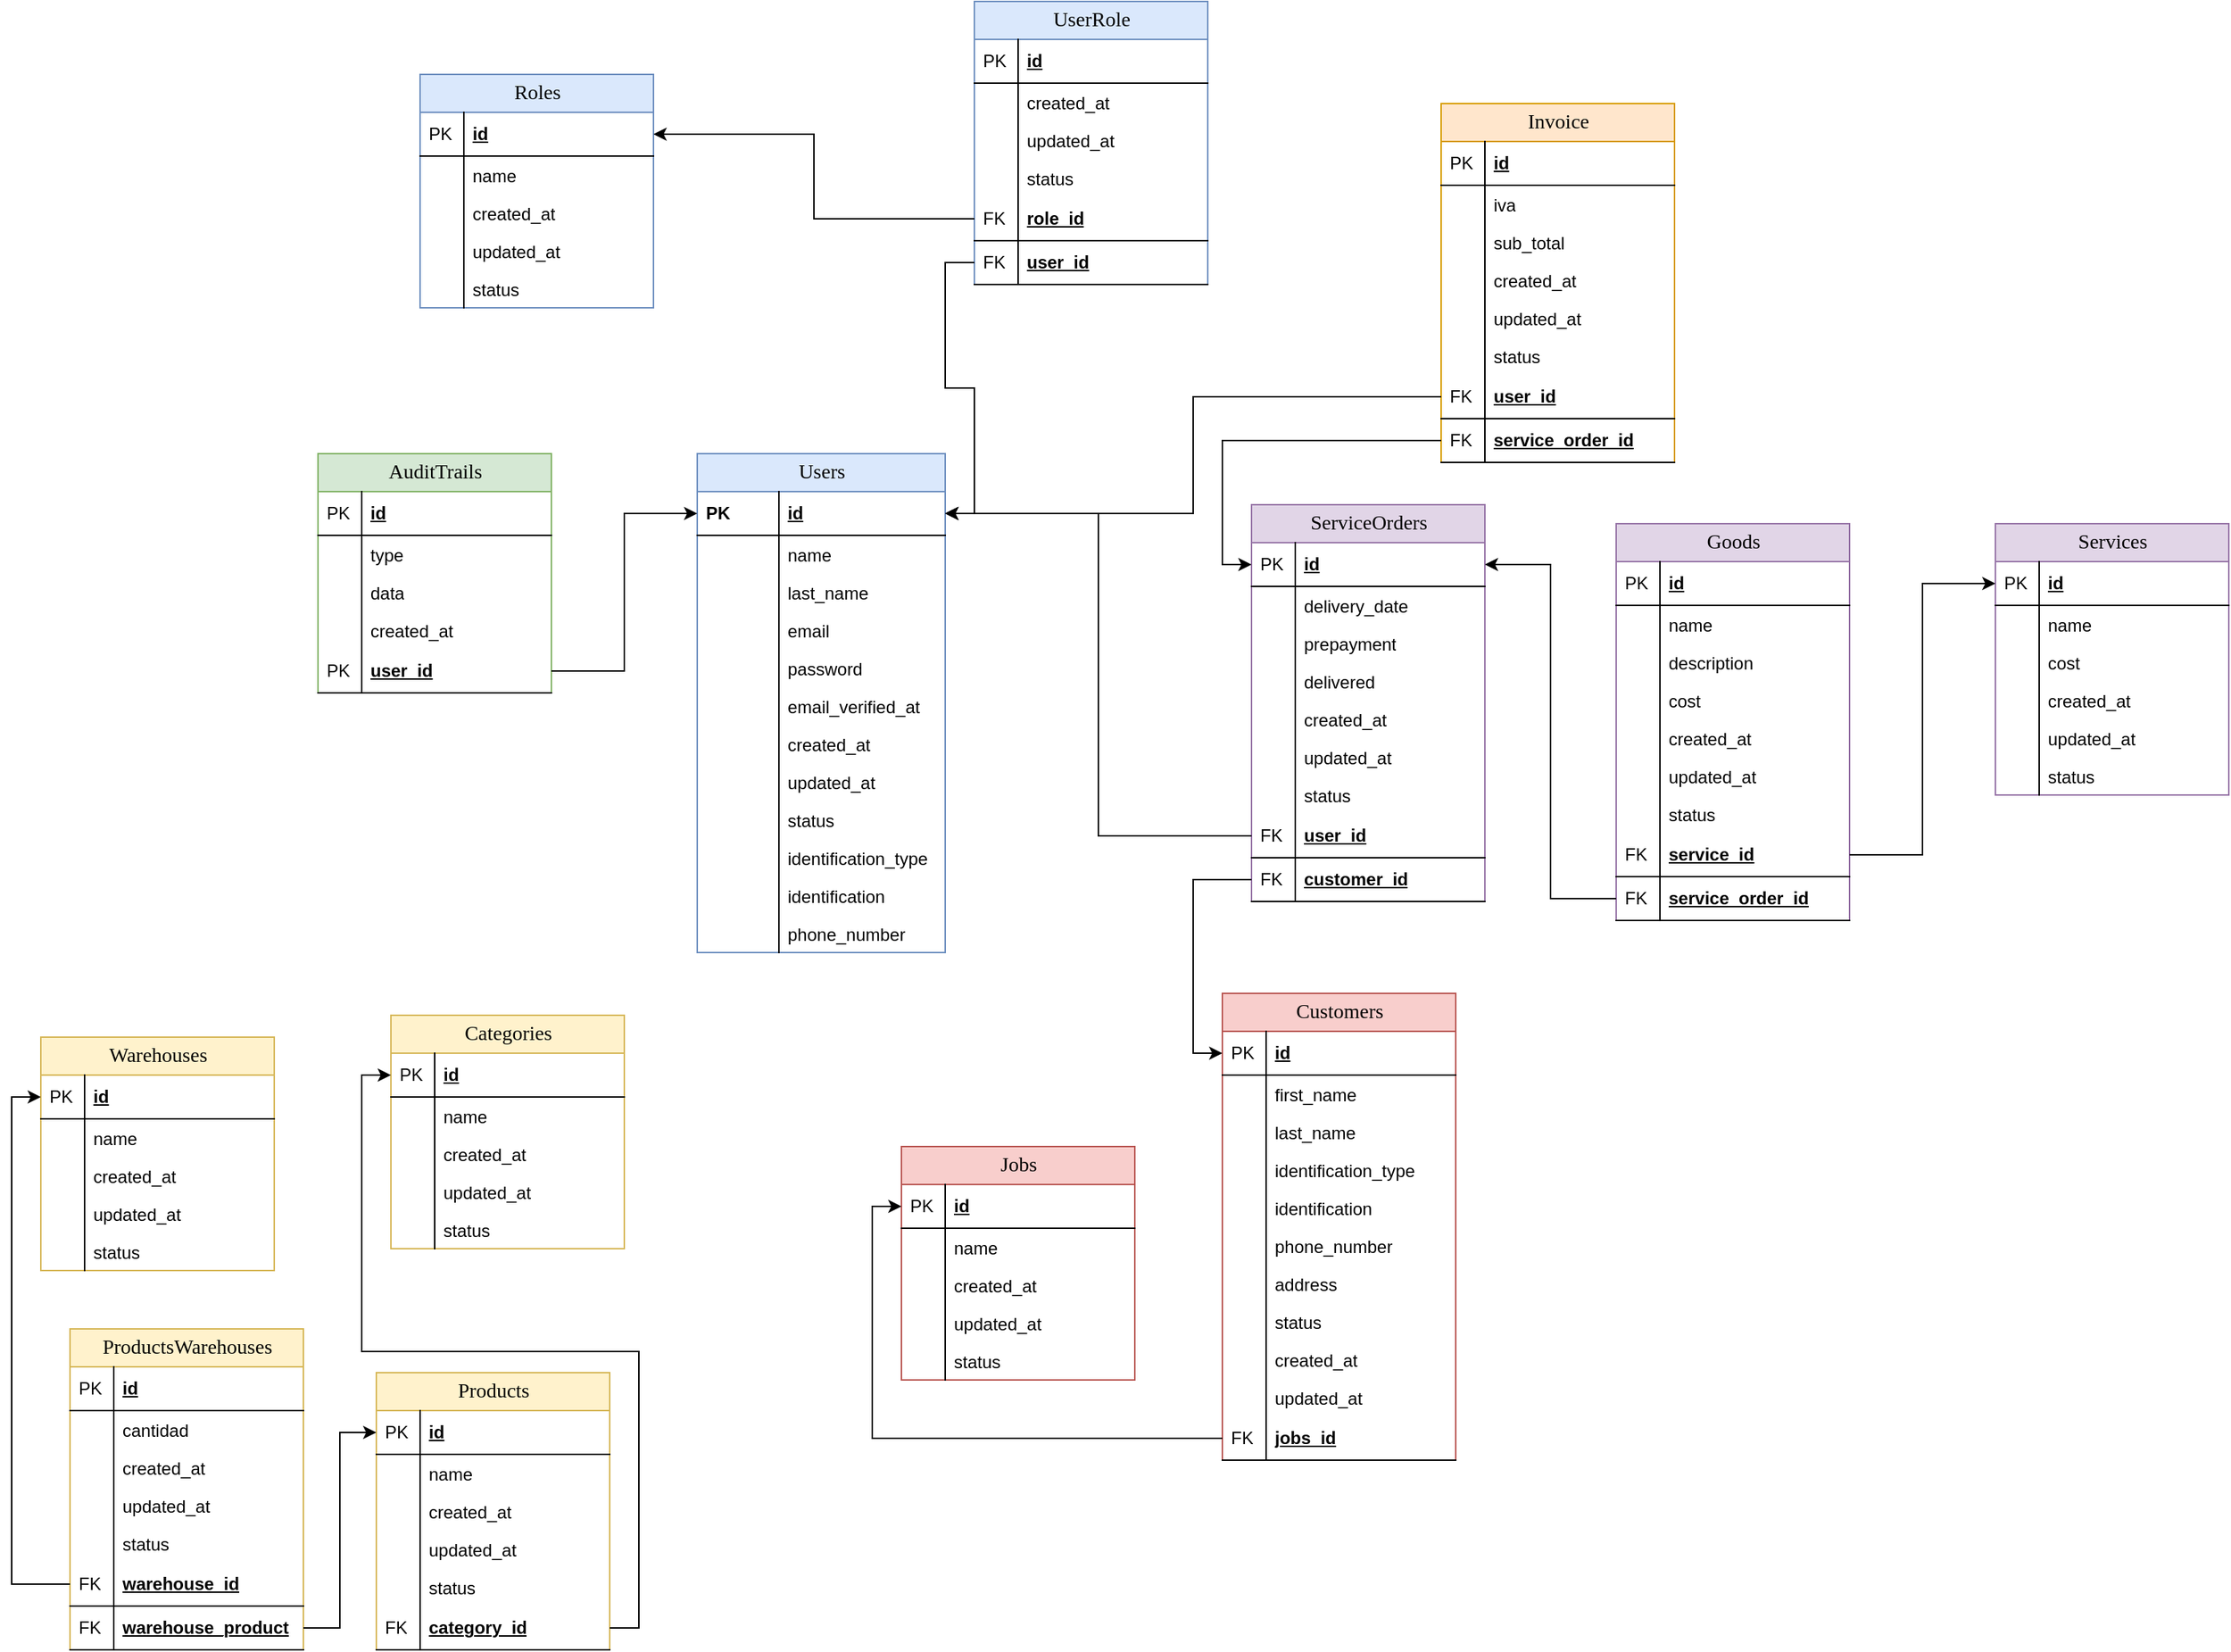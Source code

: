 <mxfile version="21.5.1" type="device">
  <diagram name="Page-1" id="e56a1550-8fbb-45ad-956c-1786394a9013">
    <mxGraphModel dx="1362" dy="1663" grid="1" gridSize="10" guides="1" tooltips="1" connect="1" arrows="1" fold="1" page="1" pageScale="1" pageWidth="1100" pageHeight="850" background="none" math="0" shadow="0">
      <root>
        <mxCell id="0" />
        <mxCell id="1" parent="0" />
        <mxCell id="2e49270ec7c68f3f-1" value="Users" style="swimlane;html=1;fontStyle=0;childLayout=stackLayout;horizontal=1;startSize=26;fillColor=#dae8fc;horizontalStack=0;resizeParent=1;resizeLast=0;collapsible=1;marginBottom=0;swimlaneFillColor=#ffffff;align=center;rounded=0;shadow=0;comic=0;labelBackgroundColor=none;strokeWidth=1;fontFamily=Verdana;fontSize=14;strokeColor=#6c8ebf;" parent="1" vertex="1">
          <mxGeometry x="510" y="30" width="170" height="342" as="geometry" />
        </mxCell>
        <mxCell id="2e49270ec7c68f3f-4" value="id" style="shape=partialRectangle;top=0;left=0;right=0;bottom=1;html=1;align=left;verticalAlign=middle;fillColor=none;spacingLeft=60;spacingRight=4;whiteSpace=wrap;overflow=hidden;rotatable=0;points=[[0,0.5],[1,0.5]];portConstraint=eastwest;dropTarget=0;fontStyle=5;" parent="2e49270ec7c68f3f-1" vertex="1">
          <mxGeometry y="26" width="170" height="30" as="geometry" />
        </mxCell>
        <mxCell id="2e49270ec7c68f3f-5" value="PK" style="shape=partialRectangle;fontStyle=1;top=0;left=0;bottom=0;html=1;fillColor=none;align=left;verticalAlign=middle;spacingLeft=4;spacingRight=4;whiteSpace=wrap;overflow=hidden;rotatable=0;points=[];portConstraint=eastwest;part=1;" parent="2e49270ec7c68f3f-4" vertex="1" connectable="0">
          <mxGeometry width="56" height="30" as="geometry" />
        </mxCell>
        <mxCell id="2e49270ec7c68f3f-6" value="name" style="shape=partialRectangle;top=0;left=0;right=0;bottom=0;html=1;align=left;verticalAlign=top;fillColor=none;spacingLeft=60;spacingRight=4;whiteSpace=wrap;overflow=hidden;rotatable=0;points=[[0,0.5],[1,0.5]];portConstraint=eastwest;dropTarget=0;" parent="2e49270ec7c68f3f-1" vertex="1">
          <mxGeometry y="56" width="170" height="26" as="geometry" />
        </mxCell>
        <mxCell id="2e49270ec7c68f3f-7" value="" style="shape=partialRectangle;top=0;left=0;bottom=0;html=1;fillColor=none;align=left;verticalAlign=top;spacingLeft=4;spacingRight=4;whiteSpace=wrap;overflow=hidden;rotatable=0;points=[];portConstraint=eastwest;part=1;" parent="2e49270ec7c68f3f-6" vertex="1" connectable="0">
          <mxGeometry width="56" height="26" as="geometry" />
        </mxCell>
        <mxCell id="iLgLcOZdb5sw6Z-SenmR-1" value="last_name" style="shape=partialRectangle;top=0;left=0;right=0;bottom=0;html=1;align=left;verticalAlign=top;fillColor=none;spacingLeft=60;spacingRight=4;whiteSpace=wrap;overflow=hidden;rotatable=0;points=[[0,0.5],[1,0.5]];portConstraint=eastwest;dropTarget=0;" parent="2e49270ec7c68f3f-1" vertex="1">
          <mxGeometry y="82" width="170" height="26" as="geometry" />
        </mxCell>
        <mxCell id="iLgLcOZdb5sw6Z-SenmR-2" value="" style="shape=partialRectangle;top=0;left=0;bottom=0;html=1;fillColor=none;align=left;verticalAlign=top;spacingLeft=4;spacingRight=4;whiteSpace=wrap;overflow=hidden;rotatable=0;points=[];portConstraint=eastwest;part=1;" parent="iLgLcOZdb5sw6Z-SenmR-1" vertex="1" connectable="0">
          <mxGeometry width="56" height="26" as="geometry" />
        </mxCell>
        <mxCell id="t91HnT_BT1SYXnKb8IIQ-5" value="email" style="shape=partialRectangle;top=0;left=0;right=0;bottom=0;html=1;align=left;verticalAlign=top;fillColor=none;spacingLeft=60;spacingRight=4;whiteSpace=wrap;overflow=hidden;rotatable=0;points=[[0,0.5],[1,0.5]];portConstraint=eastwest;dropTarget=0;" parent="2e49270ec7c68f3f-1" vertex="1">
          <mxGeometry y="108" width="170" height="26" as="geometry" />
        </mxCell>
        <mxCell id="t91HnT_BT1SYXnKb8IIQ-6" value="" style="shape=partialRectangle;top=0;left=0;bottom=0;html=1;fillColor=none;align=left;verticalAlign=top;spacingLeft=4;spacingRight=4;whiteSpace=wrap;overflow=hidden;rotatable=0;points=[];portConstraint=eastwest;part=1;" parent="t91HnT_BT1SYXnKb8IIQ-5" vertex="1" connectable="0">
          <mxGeometry width="56" height="26" as="geometry" />
        </mxCell>
        <mxCell id="t91HnT_BT1SYXnKb8IIQ-7" value="password" style="shape=partialRectangle;top=0;left=0;right=0;bottom=0;html=1;align=left;verticalAlign=top;fillColor=none;spacingLeft=60;spacingRight=4;whiteSpace=wrap;overflow=hidden;rotatable=0;points=[[0,0.5],[1,0.5]];portConstraint=eastwest;dropTarget=0;" parent="2e49270ec7c68f3f-1" vertex="1">
          <mxGeometry y="134" width="170" height="26" as="geometry" />
        </mxCell>
        <mxCell id="t91HnT_BT1SYXnKb8IIQ-8" value="" style="shape=partialRectangle;top=0;left=0;bottom=0;html=1;fillColor=none;align=left;verticalAlign=top;spacingLeft=4;spacingRight=4;whiteSpace=wrap;overflow=hidden;rotatable=0;points=[];portConstraint=eastwest;part=1;" parent="t91HnT_BT1SYXnKb8IIQ-7" vertex="1" connectable="0">
          <mxGeometry width="56" height="26" as="geometry" />
        </mxCell>
        <mxCell id="t91HnT_BT1SYXnKb8IIQ-9" value="email_verified_at" style="shape=partialRectangle;top=0;left=0;right=0;bottom=0;html=1;align=left;verticalAlign=top;fillColor=none;spacingLeft=60;spacingRight=4;whiteSpace=wrap;overflow=hidden;rotatable=0;points=[[0,0.5],[1,0.5]];portConstraint=eastwest;dropTarget=0;" parent="2e49270ec7c68f3f-1" vertex="1">
          <mxGeometry y="160" width="170" height="26" as="geometry" />
        </mxCell>
        <mxCell id="t91HnT_BT1SYXnKb8IIQ-10" value="" style="shape=partialRectangle;top=0;left=0;bottom=0;html=1;fillColor=none;align=left;verticalAlign=top;spacingLeft=4;spacingRight=4;whiteSpace=wrap;overflow=hidden;rotatable=0;points=[];portConstraint=eastwest;part=1;" parent="t91HnT_BT1SYXnKb8IIQ-9" vertex="1" connectable="0">
          <mxGeometry width="56" height="26" as="geometry" />
        </mxCell>
        <mxCell id="t91HnT_BT1SYXnKb8IIQ-13" value="created_at" style="shape=partialRectangle;top=0;left=0;right=0;bottom=0;html=1;align=left;verticalAlign=top;fillColor=none;spacingLeft=60;spacingRight=4;whiteSpace=wrap;overflow=hidden;rotatable=0;points=[[0,0.5],[1,0.5]];portConstraint=eastwest;dropTarget=0;" parent="2e49270ec7c68f3f-1" vertex="1">
          <mxGeometry y="186" width="170" height="26" as="geometry" />
        </mxCell>
        <mxCell id="t91HnT_BT1SYXnKb8IIQ-14" value="" style="shape=partialRectangle;top=0;left=0;bottom=0;html=1;fillColor=none;align=left;verticalAlign=top;spacingLeft=4;spacingRight=4;whiteSpace=wrap;overflow=hidden;rotatable=0;points=[];portConstraint=eastwest;part=1;" parent="t91HnT_BT1SYXnKb8IIQ-13" vertex="1" connectable="0">
          <mxGeometry width="56" height="26" as="geometry" />
        </mxCell>
        <mxCell id="t91HnT_BT1SYXnKb8IIQ-15" value="updated_at" style="shape=partialRectangle;top=0;left=0;right=0;bottom=0;html=1;align=left;verticalAlign=top;fillColor=none;spacingLeft=60;spacingRight=4;whiteSpace=wrap;overflow=hidden;rotatable=0;points=[[0,0.5],[1,0.5]];portConstraint=eastwest;dropTarget=0;" parent="2e49270ec7c68f3f-1" vertex="1">
          <mxGeometry y="212" width="170" height="26" as="geometry" />
        </mxCell>
        <mxCell id="t91HnT_BT1SYXnKb8IIQ-16" value="" style="shape=partialRectangle;top=0;left=0;bottom=0;html=1;fillColor=none;align=left;verticalAlign=top;spacingLeft=4;spacingRight=4;whiteSpace=wrap;overflow=hidden;rotatable=0;points=[];portConstraint=eastwest;part=1;" parent="t91HnT_BT1SYXnKb8IIQ-15" vertex="1" connectable="0">
          <mxGeometry width="56" height="26" as="geometry" />
        </mxCell>
        <mxCell id="O3TYqXrw3-0RllEMdzNj-18" value="status" style="shape=partialRectangle;top=0;left=0;right=0;bottom=0;html=1;align=left;verticalAlign=top;fillColor=none;spacingLeft=60;spacingRight=4;whiteSpace=wrap;overflow=hidden;rotatable=0;points=[[0,0.5],[1,0.5]];portConstraint=eastwest;dropTarget=0;" parent="2e49270ec7c68f3f-1" vertex="1">
          <mxGeometry y="238" width="170" height="26" as="geometry" />
        </mxCell>
        <mxCell id="O3TYqXrw3-0RllEMdzNj-19" value="" style="shape=partialRectangle;top=0;left=0;bottom=0;html=1;fillColor=none;align=left;verticalAlign=top;spacingLeft=4;spacingRight=4;whiteSpace=wrap;overflow=hidden;rotatable=0;points=[];portConstraint=eastwest;part=1;" parent="O3TYqXrw3-0RllEMdzNj-18" vertex="1" connectable="0">
          <mxGeometry width="56" height="26" as="geometry" />
        </mxCell>
        <mxCell id="iLgLcOZdb5sw6Z-SenmR-7" value="identification_type" style="shape=partialRectangle;top=0;left=0;right=0;bottom=0;html=1;align=left;verticalAlign=top;fillColor=none;spacingLeft=60;spacingRight=4;whiteSpace=wrap;overflow=hidden;rotatable=0;points=[[0,0.5],[1,0.5]];portConstraint=eastwest;dropTarget=0;" parent="2e49270ec7c68f3f-1" vertex="1">
          <mxGeometry y="264" width="170" height="26" as="geometry" />
        </mxCell>
        <mxCell id="iLgLcOZdb5sw6Z-SenmR-8" value="" style="shape=partialRectangle;top=0;left=0;bottom=0;html=1;fillColor=none;align=left;verticalAlign=top;spacingLeft=4;spacingRight=4;whiteSpace=wrap;overflow=hidden;rotatable=0;points=[];portConstraint=eastwest;part=1;" parent="iLgLcOZdb5sw6Z-SenmR-7" vertex="1" connectable="0">
          <mxGeometry width="56" height="26" as="geometry" />
        </mxCell>
        <mxCell id="iLgLcOZdb5sw6Z-SenmR-9" value="identification" style="shape=partialRectangle;top=0;left=0;right=0;bottom=0;html=1;align=left;verticalAlign=top;fillColor=none;spacingLeft=60;spacingRight=4;whiteSpace=wrap;overflow=hidden;rotatable=0;points=[[0,0.5],[1,0.5]];portConstraint=eastwest;dropTarget=0;" parent="2e49270ec7c68f3f-1" vertex="1">
          <mxGeometry y="290" width="170" height="26" as="geometry" />
        </mxCell>
        <mxCell id="iLgLcOZdb5sw6Z-SenmR-10" value="" style="shape=partialRectangle;top=0;left=0;bottom=0;html=1;fillColor=none;align=left;verticalAlign=top;spacingLeft=4;spacingRight=4;whiteSpace=wrap;overflow=hidden;rotatable=0;points=[];portConstraint=eastwest;part=1;" parent="iLgLcOZdb5sw6Z-SenmR-9" vertex="1" connectable="0">
          <mxGeometry width="56" height="26" as="geometry" />
        </mxCell>
        <mxCell id="iLgLcOZdb5sw6Z-SenmR-11" value="phone_number" style="shape=partialRectangle;top=0;left=0;right=0;bottom=0;html=1;align=left;verticalAlign=top;fillColor=none;spacingLeft=60;spacingRight=4;whiteSpace=wrap;overflow=hidden;rotatable=0;points=[[0,0.5],[1,0.5]];portConstraint=eastwest;dropTarget=0;" parent="2e49270ec7c68f3f-1" vertex="1">
          <mxGeometry y="316" width="170" height="26" as="geometry" />
        </mxCell>
        <mxCell id="iLgLcOZdb5sw6Z-SenmR-12" value="" style="shape=partialRectangle;top=0;left=0;bottom=0;html=1;fillColor=none;align=left;verticalAlign=top;spacingLeft=4;spacingRight=4;whiteSpace=wrap;overflow=hidden;rotatable=0;points=[];portConstraint=eastwest;part=1;" parent="iLgLcOZdb5sw6Z-SenmR-11" vertex="1" connectable="0">
          <mxGeometry width="56" height="26" as="geometry" />
        </mxCell>
        <mxCell id="2e49270ec7c68f3f-8" value="Roles" style="swimlane;html=1;fontStyle=0;childLayout=stackLayout;horizontal=1;startSize=26;fillColor=#dae8fc;horizontalStack=0;resizeParent=1;resizeLast=0;collapsible=1;marginBottom=0;swimlaneFillColor=#ffffff;align=center;rounded=0;shadow=0;comic=0;labelBackgroundColor=none;strokeWidth=1;fontFamily=Verdana;fontSize=14;swimlaneLine=1;strokeColor=#6c8ebf;" parent="1" vertex="1">
          <mxGeometry x="320" y="-230" width="160" height="160" as="geometry" />
        </mxCell>
        <mxCell id="2e49270ec7c68f3f-9" value="id" style="shape=partialRectangle;top=0;left=0;right=0;bottom=1;html=1;align=left;verticalAlign=middle;fillColor=none;spacingLeft=34;spacingRight=4;whiteSpace=wrap;overflow=hidden;rotatable=0;points=[[0,0.5],[1,0.5]];portConstraint=eastwest;dropTarget=0;fontStyle=5;" parent="2e49270ec7c68f3f-8" vertex="1">
          <mxGeometry y="26" width="160" height="30" as="geometry" />
        </mxCell>
        <mxCell id="2e49270ec7c68f3f-10" value="PK" style="shape=partialRectangle;top=0;left=0;bottom=0;html=1;fillColor=none;align=left;verticalAlign=middle;spacingLeft=4;spacingRight=4;whiteSpace=wrap;overflow=hidden;rotatable=0;points=[];portConstraint=eastwest;part=1;" parent="2e49270ec7c68f3f-9" vertex="1" connectable="0">
          <mxGeometry width="30" height="30" as="geometry" />
        </mxCell>
        <mxCell id="2e49270ec7c68f3f-11" value="name" style="shape=partialRectangle;top=0;left=0;right=0;bottom=0;html=1;align=left;verticalAlign=top;fillColor=none;spacingLeft=34;spacingRight=4;whiteSpace=wrap;overflow=hidden;rotatable=0;points=[[0,0.5],[1,0.5]];portConstraint=eastwest;dropTarget=0;" parent="2e49270ec7c68f3f-8" vertex="1">
          <mxGeometry y="56" width="160" height="26" as="geometry" />
        </mxCell>
        <mxCell id="2e49270ec7c68f3f-12" value="" style="shape=partialRectangle;top=0;left=0;bottom=0;html=1;fillColor=none;align=left;verticalAlign=top;spacingLeft=4;spacingRight=4;whiteSpace=wrap;overflow=hidden;rotatable=0;points=[];portConstraint=eastwest;part=1;" parent="2e49270ec7c68f3f-11" vertex="1" connectable="0">
          <mxGeometry width="30" height="26" as="geometry" />
        </mxCell>
        <mxCell id="t91HnT_BT1SYXnKb8IIQ-21" value="created_at" style="shape=partialRectangle;top=0;left=0;right=0;bottom=0;html=1;align=left;verticalAlign=top;fillColor=none;spacingLeft=34;spacingRight=4;whiteSpace=wrap;overflow=hidden;rotatable=0;points=[[0,0.5],[1,0.5]];portConstraint=eastwest;dropTarget=0;" parent="2e49270ec7c68f3f-8" vertex="1">
          <mxGeometry y="82" width="160" height="26" as="geometry" />
        </mxCell>
        <mxCell id="t91HnT_BT1SYXnKb8IIQ-22" value="" style="shape=partialRectangle;top=0;left=0;bottom=0;html=1;fillColor=none;align=left;verticalAlign=top;spacingLeft=4;spacingRight=4;whiteSpace=wrap;overflow=hidden;rotatable=0;points=[];portConstraint=eastwest;part=1;" parent="t91HnT_BT1SYXnKb8IIQ-21" vertex="1" connectable="0">
          <mxGeometry width="30" height="26" as="geometry" />
        </mxCell>
        <mxCell id="t91HnT_BT1SYXnKb8IIQ-23" value="updated_at" style="shape=partialRectangle;top=0;left=0;right=0;bottom=0;html=1;align=left;verticalAlign=top;fillColor=none;spacingLeft=34;spacingRight=4;whiteSpace=wrap;overflow=hidden;rotatable=0;points=[[0,0.5],[1,0.5]];portConstraint=eastwest;dropTarget=0;" parent="2e49270ec7c68f3f-8" vertex="1">
          <mxGeometry y="108" width="160" height="26" as="geometry" />
        </mxCell>
        <mxCell id="t91HnT_BT1SYXnKb8IIQ-24" value="" style="shape=partialRectangle;top=0;left=0;bottom=0;html=1;fillColor=none;align=left;verticalAlign=top;spacingLeft=4;spacingRight=4;whiteSpace=wrap;overflow=hidden;rotatable=0;points=[];portConstraint=eastwest;part=1;" parent="t91HnT_BT1SYXnKb8IIQ-23" vertex="1" connectable="0">
          <mxGeometry width="30" height="26" as="geometry" />
        </mxCell>
        <mxCell id="O3TYqXrw3-0RllEMdzNj-20" value="status" style="shape=partialRectangle;top=0;left=0;right=0;bottom=0;html=1;align=left;verticalAlign=top;fillColor=none;spacingLeft=34;spacingRight=4;whiteSpace=wrap;overflow=hidden;rotatable=0;points=[[0,0.5],[1,0.5]];portConstraint=eastwest;dropTarget=0;" parent="2e49270ec7c68f3f-8" vertex="1">
          <mxGeometry y="134" width="160" height="26" as="geometry" />
        </mxCell>
        <mxCell id="O3TYqXrw3-0RllEMdzNj-21" value="" style="shape=partialRectangle;top=0;left=0;bottom=0;html=1;fillColor=none;align=left;verticalAlign=top;spacingLeft=4;spacingRight=4;whiteSpace=wrap;overflow=hidden;rotatable=0;points=[];portConstraint=eastwest;part=1;" parent="O3TYqXrw3-0RllEMdzNj-20" vertex="1" connectable="0">
          <mxGeometry width="30" height="26" as="geometry" />
        </mxCell>
        <mxCell id="O3TYqXrw3-0RllEMdzNj-1" value="Customers" style="swimlane;html=1;fontStyle=0;childLayout=stackLayout;horizontal=1;startSize=26;fillColor=#f8cecc;horizontalStack=0;resizeParent=1;resizeLast=0;collapsible=1;marginBottom=0;swimlaneFillColor=#ffffff;align=center;rounded=0;shadow=0;comic=0;labelBackgroundColor=none;strokeWidth=1;fontFamily=Verdana;fontSize=14;swimlaneLine=1;strokeColor=#b85450;" parent="1" vertex="1">
          <mxGeometry x="870" y="400" width="160" height="320" as="geometry" />
        </mxCell>
        <mxCell id="O3TYqXrw3-0RllEMdzNj-2" value="id" style="shape=partialRectangle;top=0;left=0;right=0;bottom=1;html=1;align=left;verticalAlign=middle;fillColor=none;spacingLeft=34;spacingRight=4;whiteSpace=wrap;overflow=hidden;rotatable=0;points=[[0,0.5],[1,0.5]];portConstraint=eastwest;dropTarget=0;fontStyle=5;" parent="O3TYqXrw3-0RllEMdzNj-1" vertex="1">
          <mxGeometry y="26" width="160" height="30" as="geometry" />
        </mxCell>
        <mxCell id="O3TYqXrw3-0RllEMdzNj-3" value="PK" style="shape=partialRectangle;top=0;left=0;bottom=0;html=1;fillColor=none;align=left;verticalAlign=middle;spacingLeft=4;spacingRight=4;whiteSpace=wrap;overflow=hidden;rotatable=0;points=[];portConstraint=eastwest;part=1;" parent="O3TYqXrw3-0RllEMdzNj-2" vertex="1" connectable="0">
          <mxGeometry width="30" height="30" as="geometry" />
        </mxCell>
        <mxCell id="O3TYqXrw3-0RllEMdzNj-4" value="first_name" style="shape=partialRectangle;top=0;left=0;right=0;bottom=0;html=1;align=left;verticalAlign=top;fillColor=none;spacingLeft=34;spacingRight=4;whiteSpace=wrap;overflow=hidden;rotatable=0;points=[[0,0.5],[1,0.5]];portConstraint=eastwest;dropTarget=0;" parent="O3TYqXrw3-0RllEMdzNj-1" vertex="1">
          <mxGeometry y="56" width="160" height="26" as="geometry" />
        </mxCell>
        <mxCell id="O3TYqXrw3-0RllEMdzNj-5" value="" style="shape=partialRectangle;top=0;left=0;bottom=0;html=1;fillColor=none;align=left;verticalAlign=top;spacingLeft=4;spacingRight=4;whiteSpace=wrap;overflow=hidden;rotatable=0;points=[];portConstraint=eastwest;part=1;" parent="O3TYqXrw3-0RllEMdzNj-4" vertex="1" connectable="0">
          <mxGeometry width="30" height="26" as="geometry" />
        </mxCell>
        <mxCell id="O3TYqXrw3-0RllEMdzNj-6" value="last_name" style="shape=partialRectangle;top=0;left=0;right=0;bottom=0;html=1;align=left;verticalAlign=top;fillColor=none;spacingLeft=34;spacingRight=4;whiteSpace=wrap;overflow=hidden;rotatable=0;points=[[0,0.5],[1,0.5]];portConstraint=eastwest;dropTarget=0;" parent="O3TYqXrw3-0RllEMdzNj-1" vertex="1">
          <mxGeometry y="82" width="160" height="26" as="geometry" />
        </mxCell>
        <mxCell id="O3TYqXrw3-0RllEMdzNj-7" value="" style="shape=partialRectangle;top=0;left=0;bottom=0;html=1;fillColor=none;align=left;verticalAlign=top;spacingLeft=4;spacingRight=4;whiteSpace=wrap;overflow=hidden;rotatable=0;points=[];portConstraint=eastwest;part=1;" parent="O3TYqXrw3-0RllEMdzNj-6" vertex="1" connectable="0">
          <mxGeometry width="30" height="26" as="geometry" />
        </mxCell>
        <mxCell id="O3TYqXrw3-0RllEMdzNj-8" value="identification_type" style="shape=partialRectangle;top=0;left=0;right=0;bottom=0;html=1;align=left;verticalAlign=top;fillColor=none;spacingLeft=34;spacingRight=4;whiteSpace=wrap;overflow=hidden;rotatable=0;points=[[0,0.5],[1,0.5]];portConstraint=eastwest;dropTarget=0;" parent="O3TYqXrw3-0RllEMdzNj-1" vertex="1">
          <mxGeometry y="108" width="160" height="26" as="geometry" />
        </mxCell>
        <mxCell id="O3TYqXrw3-0RllEMdzNj-9" value="" style="shape=partialRectangle;top=0;left=0;bottom=0;html=1;fillColor=none;align=left;verticalAlign=top;spacingLeft=4;spacingRight=4;whiteSpace=wrap;overflow=hidden;rotatable=0;points=[];portConstraint=eastwest;part=1;" parent="O3TYqXrw3-0RllEMdzNj-8" vertex="1" connectable="0">
          <mxGeometry width="30" height="26" as="geometry" />
        </mxCell>
        <mxCell id="O3TYqXrw3-0RllEMdzNj-10" value="identification" style="shape=partialRectangle;top=0;left=0;right=0;bottom=0;html=1;align=left;verticalAlign=top;fillColor=none;spacingLeft=34;spacingRight=4;whiteSpace=wrap;overflow=hidden;rotatable=0;points=[[0,0.5],[1,0.5]];portConstraint=eastwest;dropTarget=0;" parent="O3TYqXrw3-0RllEMdzNj-1" vertex="1">
          <mxGeometry y="134" width="160" height="26" as="geometry" />
        </mxCell>
        <mxCell id="O3TYqXrw3-0RllEMdzNj-11" value="" style="shape=partialRectangle;top=0;left=0;bottom=0;html=1;fillColor=none;align=left;verticalAlign=top;spacingLeft=4;spacingRight=4;whiteSpace=wrap;overflow=hidden;rotatable=0;points=[];portConstraint=eastwest;part=1;" parent="O3TYqXrw3-0RllEMdzNj-10" vertex="1" connectable="0">
          <mxGeometry width="30" height="26" as="geometry" />
        </mxCell>
        <mxCell id="O3TYqXrw3-0RllEMdzNj-12" value="phone_number" style="shape=partialRectangle;top=0;left=0;right=0;bottom=0;html=1;align=left;verticalAlign=top;fillColor=none;spacingLeft=34;spacingRight=4;whiteSpace=wrap;overflow=hidden;rotatable=0;points=[[0,0.5],[1,0.5]];portConstraint=eastwest;dropTarget=0;" parent="O3TYqXrw3-0RllEMdzNj-1" vertex="1">
          <mxGeometry y="160" width="160" height="26" as="geometry" />
        </mxCell>
        <mxCell id="O3TYqXrw3-0RllEMdzNj-13" value="" style="shape=partialRectangle;top=0;left=0;bottom=0;html=1;fillColor=none;align=left;verticalAlign=top;spacingLeft=4;spacingRight=4;whiteSpace=wrap;overflow=hidden;rotatable=0;points=[];portConstraint=eastwest;part=1;" parent="O3TYqXrw3-0RllEMdzNj-12" vertex="1" connectable="0">
          <mxGeometry width="30" height="26" as="geometry" />
        </mxCell>
        <mxCell id="O3TYqXrw3-0RllEMdzNj-14" value="address" style="shape=partialRectangle;top=0;left=0;right=0;bottom=0;html=1;align=left;verticalAlign=top;fillColor=none;spacingLeft=34;spacingRight=4;whiteSpace=wrap;overflow=hidden;rotatable=0;points=[[0,0.5],[1,0.5]];portConstraint=eastwest;dropTarget=0;" parent="O3TYqXrw3-0RllEMdzNj-1" vertex="1">
          <mxGeometry y="186" width="160" height="26" as="geometry" />
        </mxCell>
        <mxCell id="O3TYqXrw3-0RllEMdzNj-15" value="" style="shape=partialRectangle;top=0;left=0;bottom=0;html=1;fillColor=none;align=left;verticalAlign=top;spacingLeft=4;spacingRight=4;whiteSpace=wrap;overflow=hidden;rotatable=0;points=[];portConstraint=eastwest;part=1;" parent="O3TYqXrw3-0RllEMdzNj-14" vertex="1" connectable="0">
          <mxGeometry width="30" height="26" as="geometry" />
        </mxCell>
        <mxCell id="O3TYqXrw3-0RllEMdzNj-16" value="status" style="shape=partialRectangle;top=0;left=0;right=0;bottom=0;html=1;align=left;verticalAlign=top;fillColor=none;spacingLeft=34;spacingRight=4;whiteSpace=wrap;overflow=hidden;rotatable=0;points=[[0,0.5],[1,0.5]];portConstraint=eastwest;dropTarget=0;" parent="O3TYqXrw3-0RllEMdzNj-1" vertex="1">
          <mxGeometry y="212" width="160" height="26" as="geometry" />
        </mxCell>
        <mxCell id="O3TYqXrw3-0RllEMdzNj-17" value="" style="shape=partialRectangle;top=0;left=0;bottom=0;html=1;fillColor=none;align=left;verticalAlign=top;spacingLeft=4;spacingRight=4;whiteSpace=wrap;overflow=hidden;rotatable=0;points=[];portConstraint=eastwest;part=1;" parent="O3TYqXrw3-0RllEMdzNj-16" vertex="1" connectable="0">
          <mxGeometry width="30" height="26" as="geometry" />
        </mxCell>
        <mxCell id="O3TYqXrw3-0RllEMdzNj-22" value="created_at" style="shape=partialRectangle;top=0;left=0;right=0;bottom=0;html=1;align=left;verticalAlign=top;fillColor=none;spacingLeft=34;spacingRight=4;whiteSpace=wrap;overflow=hidden;rotatable=0;points=[[0,0.5],[1,0.5]];portConstraint=eastwest;dropTarget=0;" parent="O3TYqXrw3-0RllEMdzNj-1" vertex="1">
          <mxGeometry y="238" width="160" height="26" as="geometry" />
        </mxCell>
        <mxCell id="O3TYqXrw3-0RllEMdzNj-23" value="" style="shape=partialRectangle;top=0;left=0;bottom=0;html=1;fillColor=none;align=left;verticalAlign=top;spacingLeft=4;spacingRight=4;whiteSpace=wrap;overflow=hidden;rotatable=0;points=[];portConstraint=eastwest;part=1;" parent="O3TYqXrw3-0RllEMdzNj-22" vertex="1" connectable="0">
          <mxGeometry width="30" height="26" as="geometry" />
        </mxCell>
        <mxCell id="O3TYqXrw3-0RllEMdzNj-24" value="updated_at" style="shape=partialRectangle;top=0;left=0;right=0;bottom=0;html=1;align=left;verticalAlign=top;fillColor=none;spacingLeft=34;spacingRight=4;whiteSpace=wrap;overflow=hidden;rotatable=0;points=[[0,0.5],[1,0.5]];portConstraint=eastwest;dropTarget=0;" parent="O3TYqXrw3-0RllEMdzNj-1" vertex="1">
          <mxGeometry y="264" width="160" height="26" as="geometry" />
        </mxCell>
        <mxCell id="O3TYqXrw3-0RllEMdzNj-25" value="" style="shape=partialRectangle;top=0;left=0;bottom=0;html=1;fillColor=none;align=left;verticalAlign=top;spacingLeft=4;spacingRight=4;whiteSpace=wrap;overflow=hidden;rotatable=0;points=[];portConstraint=eastwest;part=1;" parent="O3TYqXrw3-0RllEMdzNj-24" vertex="1" connectable="0">
          <mxGeometry width="30" height="26" as="geometry" />
        </mxCell>
        <mxCell id="O3TYqXrw3-0RllEMdzNj-37" value="jobs_id" style="shape=partialRectangle;top=0;left=0;right=0;bottom=1;html=1;align=left;verticalAlign=middle;fillColor=none;spacingLeft=34;spacingRight=4;whiteSpace=wrap;overflow=hidden;rotatable=0;points=[[0,0.5],[1,0.5]];portConstraint=eastwest;dropTarget=0;fontStyle=5;" parent="O3TYqXrw3-0RllEMdzNj-1" vertex="1">
          <mxGeometry y="290" width="160" height="30" as="geometry" />
        </mxCell>
        <mxCell id="O3TYqXrw3-0RllEMdzNj-38" value="FK" style="shape=partialRectangle;top=0;left=0;bottom=0;html=1;fillColor=none;align=left;verticalAlign=middle;spacingLeft=4;spacingRight=4;whiteSpace=wrap;overflow=hidden;rotatable=0;points=[];portConstraint=eastwest;part=1;" parent="O3TYqXrw3-0RllEMdzNj-37" vertex="1" connectable="0">
          <mxGeometry width="30" height="30" as="geometry" />
        </mxCell>
        <mxCell id="O3TYqXrw3-0RllEMdzNj-26" value="Jobs" style="swimlane;html=1;fontStyle=0;childLayout=stackLayout;horizontal=1;startSize=26;fillColor=#f8cecc;horizontalStack=0;resizeParent=1;resizeLast=0;collapsible=1;marginBottom=0;swimlaneFillColor=#ffffff;align=center;rounded=0;shadow=0;comic=0;labelBackgroundColor=none;strokeWidth=1;fontFamily=Verdana;fontSize=14;swimlaneLine=1;strokeColor=#b85450;" parent="1" vertex="1">
          <mxGeometry x="650" y="505" width="160" height="160" as="geometry" />
        </mxCell>
        <mxCell id="O3TYqXrw3-0RllEMdzNj-27" value="id" style="shape=partialRectangle;top=0;left=0;right=0;bottom=1;html=1;align=left;verticalAlign=middle;fillColor=none;spacingLeft=34;spacingRight=4;whiteSpace=wrap;overflow=hidden;rotatable=0;points=[[0,0.5],[1,0.5]];portConstraint=eastwest;dropTarget=0;fontStyle=5;" parent="O3TYqXrw3-0RllEMdzNj-26" vertex="1">
          <mxGeometry y="26" width="160" height="30" as="geometry" />
        </mxCell>
        <mxCell id="O3TYqXrw3-0RllEMdzNj-28" value="PK" style="shape=partialRectangle;top=0;left=0;bottom=0;html=1;fillColor=none;align=left;verticalAlign=middle;spacingLeft=4;spacingRight=4;whiteSpace=wrap;overflow=hidden;rotatable=0;points=[];portConstraint=eastwest;part=1;" parent="O3TYqXrw3-0RllEMdzNj-27" vertex="1" connectable="0">
          <mxGeometry width="30" height="30" as="geometry" />
        </mxCell>
        <mxCell id="O3TYqXrw3-0RllEMdzNj-29" value="name" style="shape=partialRectangle;top=0;left=0;right=0;bottom=0;html=1;align=left;verticalAlign=top;fillColor=none;spacingLeft=34;spacingRight=4;whiteSpace=wrap;overflow=hidden;rotatable=0;points=[[0,0.5],[1,0.5]];portConstraint=eastwest;dropTarget=0;" parent="O3TYqXrw3-0RllEMdzNj-26" vertex="1">
          <mxGeometry y="56" width="160" height="26" as="geometry" />
        </mxCell>
        <mxCell id="O3TYqXrw3-0RllEMdzNj-30" value="" style="shape=partialRectangle;top=0;left=0;bottom=0;html=1;fillColor=none;align=left;verticalAlign=top;spacingLeft=4;spacingRight=4;whiteSpace=wrap;overflow=hidden;rotatable=0;points=[];portConstraint=eastwest;part=1;" parent="O3TYqXrw3-0RllEMdzNj-29" vertex="1" connectable="0">
          <mxGeometry width="30" height="26" as="geometry" />
        </mxCell>
        <mxCell id="O3TYqXrw3-0RllEMdzNj-31" value="created_at" style="shape=partialRectangle;top=0;left=0;right=0;bottom=0;html=1;align=left;verticalAlign=top;fillColor=none;spacingLeft=34;spacingRight=4;whiteSpace=wrap;overflow=hidden;rotatable=0;points=[[0,0.5],[1,0.5]];portConstraint=eastwest;dropTarget=0;" parent="O3TYqXrw3-0RllEMdzNj-26" vertex="1">
          <mxGeometry y="82" width="160" height="26" as="geometry" />
        </mxCell>
        <mxCell id="O3TYqXrw3-0RllEMdzNj-32" value="" style="shape=partialRectangle;top=0;left=0;bottom=0;html=1;fillColor=none;align=left;verticalAlign=top;spacingLeft=4;spacingRight=4;whiteSpace=wrap;overflow=hidden;rotatable=0;points=[];portConstraint=eastwest;part=1;" parent="O3TYqXrw3-0RllEMdzNj-31" vertex="1" connectable="0">
          <mxGeometry width="30" height="26" as="geometry" />
        </mxCell>
        <mxCell id="O3TYqXrw3-0RllEMdzNj-33" value="updated_at" style="shape=partialRectangle;top=0;left=0;right=0;bottom=0;html=1;align=left;verticalAlign=top;fillColor=none;spacingLeft=34;spacingRight=4;whiteSpace=wrap;overflow=hidden;rotatable=0;points=[[0,0.5],[1,0.5]];portConstraint=eastwest;dropTarget=0;" parent="O3TYqXrw3-0RllEMdzNj-26" vertex="1">
          <mxGeometry y="108" width="160" height="26" as="geometry" />
        </mxCell>
        <mxCell id="O3TYqXrw3-0RllEMdzNj-34" value="" style="shape=partialRectangle;top=0;left=0;bottom=0;html=1;fillColor=none;align=left;verticalAlign=top;spacingLeft=4;spacingRight=4;whiteSpace=wrap;overflow=hidden;rotatable=0;points=[];portConstraint=eastwest;part=1;" parent="O3TYqXrw3-0RllEMdzNj-33" vertex="1" connectable="0">
          <mxGeometry width="30" height="26" as="geometry" />
        </mxCell>
        <mxCell id="O3TYqXrw3-0RllEMdzNj-35" value="status" style="shape=partialRectangle;top=0;left=0;right=0;bottom=0;html=1;align=left;verticalAlign=top;fillColor=none;spacingLeft=34;spacingRight=4;whiteSpace=wrap;overflow=hidden;rotatable=0;points=[[0,0.5],[1,0.5]];portConstraint=eastwest;dropTarget=0;" parent="O3TYqXrw3-0RllEMdzNj-26" vertex="1">
          <mxGeometry y="134" width="160" height="26" as="geometry" />
        </mxCell>
        <mxCell id="O3TYqXrw3-0RllEMdzNj-36" value="" style="shape=partialRectangle;top=0;left=0;bottom=0;html=1;fillColor=none;align=left;verticalAlign=top;spacingLeft=4;spacingRight=4;whiteSpace=wrap;overflow=hidden;rotatable=0;points=[];portConstraint=eastwest;part=1;" parent="O3TYqXrw3-0RllEMdzNj-35" vertex="1" connectable="0">
          <mxGeometry width="30" height="26" as="geometry" />
        </mxCell>
        <mxCell id="O3TYqXrw3-0RllEMdzNj-39" style="edgeStyle=orthogonalEdgeStyle;rounded=0;orthogonalLoop=1;jettySize=auto;html=1;exitX=0;exitY=0.5;exitDx=0;exitDy=0;entryX=0;entryY=0.5;entryDx=0;entryDy=0;" parent="1" source="O3TYqXrw3-0RllEMdzNj-37" target="O3TYqXrw3-0RllEMdzNj-27" edge="1">
          <mxGeometry relative="1" as="geometry" />
        </mxCell>
        <mxCell id="O3TYqXrw3-0RllEMdzNj-51" value="Warehouses" style="swimlane;html=1;fontStyle=0;childLayout=stackLayout;horizontal=1;startSize=26;fillColor=#fff2cc;horizontalStack=0;resizeParent=1;resizeLast=0;collapsible=1;marginBottom=0;swimlaneFillColor=#ffffff;align=center;rounded=0;shadow=0;comic=0;labelBackgroundColor=none;strokeWidth=1;fontFamily=Verdana;fontSize=14;swimlaneLine=1;strokeColor=#d6b656;" parent="1" vertex="1">
          <mxGeometry x="60" y="430" width="160" height="160" as="geometry" />
        </mxCell>
        <mxCell id="O3TYqXrw3-0RllEMdzNj-52" value="id" style="shape=partialRectangle;top=0;left=0;right=0;bottom=1;html=1;align=left;verticalAlign=middle;fillColor=none;spacingLeft=34;spacingRight=4;whiteSpace=wrap;overflow=hidden;rotatable=0;points=[[0,0.5],[1,0.5]];portConstraint=eastwest;dropTarget=0;fontStyle=5;" parent="O3TYqXrw3-0RllEMdzNj-51" vertex="1">
          <mxGeometry y="26" width="160" height="30" as="geometry" />
        </mxCell>
        <mxCell id="O3TYqXrw3-0RllEMdzNj-53" value="PK" style="shape=partialRectangle;top=0;left=0;bottom=0;html=1;fillColor=none;align=left;verticalAlign=middle;spacingLeft=4;spacingRight=4;whiteSpace=wrap;overflow=hidden;rotatable=0;points=[];portConstraint=eastwest;part=1;" parent="O3TYqXrw3-0RllEMdzNj-52" vertex="1" connectable="0">
          <mxGeometry width="30" height="30" as="geometry" />
        </mxCell>
        <mxCell id="O3TYqXrw3-0RllEMdzNj-54" value="name" style="shape=partialRectangle;top=0;left=0;right=0;bottom=0;html=1;align=left;verticalAlign=top;fillColor=none;spacingLeft=34;spacingRight=4;whiteSpace=wrap;overflow=hidden;rotatable=0;points=[[0,0.5],[1,0.5]];portConstraint=eastwest;dropTarget=0;" parent="O3TYqXrw3-0RllEMdzNj-51" vertex="1">
          <mxGeometry y="56" width="160" height="26" as="geometry" />
        </mxCell>
        <mxCell id="O3TYqXrw3-0RllEMdzNj-55" value="" style="shape=partialRectangle;top=0;left=0;bottom=0;html=1;fillColor=none;align=left;verticalAlign=top;spacingLeft=4;spacingRight=4;whiteSpace=wrap;overflow=hidden;rotatable=0;points=[];portConstraint=eastwest;part=1;" parent="O3TYqXrw3-0RllEMdzNj-54" vertex="1" connectable="0">
          <mxGeometry width="30" height="26" as="geometry" />
        </mxCell>
        <mxCell id="O3TYqXrw3-0RllEMdzNj-56" value="created_at" style="shape=partialRectangle;top=0;left=0;right=0;bottom=0;html=1;align=left;verticalAlign=top;fillColor=none;spacingLeft=34;spacingRight=4;whiteSpace=wrap;overflow=hidden;rotatable=0;points=[[0,0.5],[1,0.5]];portConstraint=eastwest;dropTarget=0;" parent="O3TYqXrw3-0RllEMdzNj-51" vertex="1">
          <mxGeometry y="82" width="160" height="26" as="geometry" />
        </mxCell>
        <mxCell id="O3TYqXrw3-0RllEMdzNj-57" value="" style="shape=partialRectangle;top=0;left=0;bottom=0;html=1;fillColor=none;align=left;verticalAlign=top;spacingLeft=4;spacingRight=4;whiteSpace=wrap;overflow=hidden;rotatable=0;points=[];portConstraint=eastwest;part=1;" parent="O3TYqXrw3-0RllEMdzNj-56" vertex="1" connectable="0">
          <mxGeometry width="30" height="26" as="geometry" />
        </mxCell>
        <mxCell id="O3TYqXrw3-0RllEMdzNj-58" value="updated_at" style="shape=partialRectangle;top=0;left=0;right=0;bottom=0;html=1;align=left;verticalAlign=top;fillColor=none;spacingLeft=34;spacingRight=4;whiteSpace=wrap;overflow=hidden;rotatable=0;points=[[0,0.5],[1,0.5]];portConstraint=eastwest;dropTarget=0;" parent="O3TYqXrw3-0RllEMdzNj-51" vertex="1">
          <mxGeometry y="108" width="160" height="26" as="geometry" />
        </mxCell>
        <mxCell id="O3TYqXrw3-0RllEMdzNj-59" value="" style="shape=partialRectangle;top=0;left=0;bottom=0;html=1;fillColor=none;align=left;verticalAlign=top;spacingLeft=4;spacingRight=4;whiteSpace=wrap;overflow=hidden;rotatable=0;points=[];portConstraint=eastwest;part=1;" parent="O3TYqXrw3-0RllEMdzNj-58" vertex="1" connectable="0">
          <mxGeometry width="30" height="26" as="geometry" />
        </mxCell>
        <mxCell id="O3TYqXrw3-0RllEMdzNj-60" value="status" style="shape=partialRectangle;top=0;left=0;right=0;bottom=0;html=1;align=left;verticalAlign=top;fillColor=none;spacingLeft=34;spacingRight=4;whiteSpace=wrap;overflow=hidden;rotatable=0;points=[[0,0.5],[1,0.5]];portConstraint=eastwest;dropTarget=0;" parent="O3TYqXrw3-0RllEMdzNj-51" vertex="1">
          <mxGeometry y="134" width="160" height="26" as="geometry" />
        </mxCell>
        <mxCell id="O3TYqXrw3-0RllEMdzNj-61" value="" style="shape=partialRectangle;top=0;left=0;bottom=0;html=1;fillColor=none;align=left;verticalAlign=top;spacingLeft=4;spacingRight=4;whiteSpace=wrap;overflow=hidden;rotatable=0;points=[];portConstraint=eastwest;part=1;" parent="O3TYqXrw3-0RllEMdzNj-60" vertex="1" connectable="0">
          <mxGeometry width="30" height="26" as="geometry" />
        </mxCell>
        <mxCell id="O3TYqXrw3-0RllEMdzNj-62" value="Products" style="swimlane;html=1;fontStyle=0;childLayout=stackLayout;horizontal=1;startSize=26;fillColor=#fff2cc;horizontalStack=0;resizeParent=1;resizeLast=0;collapsible=1;marginBottom=0;swimlaneFillColor=#ffffff;align=center;rounded=0;shadow=0;comic=0;labelBackgroundColor=none;strokeWidth=1;fontFamily=Verdana;fontSize=14;swimlaneLine=1;strokeColor=#d6b656;" parent="1" vertex="1">
          <mxGeometry x="290" y="660" width="160" height="190" as="geometry" />
        </mxCell>
        <mxCell id="O3TYqXrw3-0RllEMdzNj-63" value="id" style="shape=partialRectangle;top=0;left=0;right=0;bottom=1;html=1;align=left;verticalAlign=middle;fillColor=none;spacingLeft=34;spacingRight=4;whiteSpace=wrap;overflow=hidden;rotatable=0;points=[[0,0.5],[1,0.5]];portConstraint=eastwest;dropTarget=0;fontStyle=5;" parent="O3TYqXrw3-0RllEMdzNj-62" vertex="1">
          <mxGeometry y="26" width="160" height="30" as="geometry" />
        </mxCell>
        <mxCell id="O3TYqXrw3-0RllEMdzNj-64" value="PK" style="shape=partialRectangle;top=0;left=0;bottom=0;html=1;fillColor=none;align=left;verticalAlign=middle;spacingLeft=4;spacingRight=4;whiteSpace=wrap;overflow=hidden;rotatable=0;points=[];portConstraint=eastwest;part=1;" parent="O3TYqXrw3-0RllEMdzNj-63" vertex="1" connectable="0">
          <mxGeometry width="30" height="30" as="geometry" />
        </mxCell>
        <mxCell id="O3TYqXrw3-0RllEMdzNj-65" value="name" style="shape=partialRectangle;top=0;left=0;right=0;bottom=0;html=1;align=left;verticalAlign=top;fillColor=none;spacingLeft=34;spacingRight=4;whiteSpace=wrap;overflow=hidden;rotatable=0;points=[[0,0.5],[1,0.5]];portConstraint=eastwest;dropTarget=0;" parent="O3TYqXrw3-0RllEMdzNj-62" vertex="1">
          <mxGeometry y="56" width="160" height="26" as="geometry" />
        </mxCell>
        <mxCell id="O3TYqXrw3-0RllEMdzNj-66" value="" style="shape=partialRectangle;top=0;left=0;bottom=0;html=1;fillColor=none;align=left;verticalAlign=top;spacingLeft=4;spacingRight=4;whiteSpace=wrap;overflow=hidden;rotatable=0;points=[];portConstraint=eastwest;part=1;" parent="O3TYqXrw3-0RllEMdzNj-65" vertex="1" connectable="0">
          <mxGeometry width="30" height="26" as="geometry" />
        </mxCell>
        <mxCell id="O3TYqXrw3-0RllEMdzNj-67" value="created_at" style="shape=partialRectangle;top=0;left=0;right=0;bottom=0;html=1;align=left;verticalAlign=top;fillColor=none;spacingLeft=34;spacingRight=4;whiteSpace=wrap;overflow=hidden;rotatable=0;points=[[0,0.5],[1,0.5]];portConstraint=eastwest;dropTarget=0;" parent="O3TYqXrw3-0RllEMdzNj-62" vertex="1">
          <mxGeometry y="82" width="160" height="26" as="geometry" />
        </mxCell>
        <mxCell id="O3TYqXrw3-0RllEMdzNj-68" value="" style="shape=partialRectangle;top=0;left=0;bottom=0;html=1;fillColor=none;align=left;verticalAlign=top;spacingLeft=4;spacingRight=4;whiteSpace=wrap;overflow=hidden;rotatable=0;points=[];portConstraint=eastwest;part=1;" parent="O3TYqXrw3-0RllEMdzNj-67" vertex="1" connectable="0">
          <mxGeometry width="30" height="26" as="geometry" />
        </mxCell>
        <mxCell id="O3TYqXrw3-0RllEMdzNj-69" value="updated_at" style="shape=partialRectangle;top=0;left=0;right=0;bottom=0;html=1;align=left;verticalAlign=top;fillColor=none;spacingLeft=34;spacingRight=4;whiteSpace=wrap;overflow=hidden;rotatable=0;points=[[0,0.5],[1,0.5]];portConstraint=eastwest;dropTarget=0;" parent="O3TYqXrw3-0RllEMdzNj-62" vertex="1">
          <mxGeometry y="108" width="160" height="26" as="geometry" />
        </mxCell>
        <mxCell id="O3TYqXrw3-0RllEMdzNj-70" value="" style="shape=partialRectangle;top=0;left=0;bottom=0;html=1;fillColor=none;align=left;verticalAlign=top;spacingLeft=4;spacingRight=4;whiteSpace=wrap;overflow=hidden;rotatable=0;points=[];portConstraint=eastwest;part=1;" parent="O3TYqXrw3-0RllEMdzNj-69" vertex="1" connectable="0">
          <mxGeometry width="30" height="26" as="geometry" />
        </mxCell>
        <mxCell id="O3TYqXrw3-0RllEMdzNj-71" value="status" style="shape=partialRectangle;top=0;left=0;right=0;bottom=0;html=1;align=left;verticalAlign=top;fillColor=none;spacingLeft=34;spacingRight=4;whiteSpace=wrap;overflow=hidden;rotatable=0;points=[[0,0.5],[1,0.5]];portConstraint=eastwest;dropTarget=0;" parent="O3TYqXrw3-0RllEMdzNj-62" vertex="1">
          <mxGeometry y="134" width="160" height="26" as="geometry" />
        </mxCell>
        <mxCell id="O3TYqXrw3-0RllEMdzNj-72" value="" style="shape=partialRectangle;top=0;left=0;bottom=0;html=1;fillColor=none;align=left;verticalAlign=top;spacingLeft=4;spacingRight=4;whiteSpace=wrap;overflow=hidden;rotatable=0;points=[];portConstraint=eastwest;part=1;" parent="O3TYqXrw3-0RllEMdzNj-71" vertex="1" connectable="0">
          <mxGeometry width="30" height="26" as="geometry" />
        </mxCell>
        <mxCell id="O3TYqXrw3-0RllEMdzNj-105" value="category_id" style="shape=partialRectangle;top=0;left=0;right=0;bottom=1;html=1;align=left;verticalAlign=middle;fillColor=none;spacingLeft=34;spacingRight=4;whiteSpace=wrap;overflow=hidden;rotatable=0;points=[[0,0.5],[1,0.5]];portConstraint=eastwest;dropTarget=0;fontStyle=5;" parent="O3TYqXrw3-0RllEMdzNj-62" vertex="1">
          <mxGeometry y="160" width="160" height="30" as="geometry" />
        </mxCell>
        <mxCell id="O3TYqXrw3-0RllEMdzNj-106" value="FK" style="shape=partialRectangle;top=0;left=0;bottom=0;html=1;fillColor=none;align=left;verticalAlign=middle;spacingLeft=4;spacingRight=4;whiteSpace=wrap;overflow=hidden;rotatable=0;points=[];portConstraint=eastwest;part=1;" parent="O3TYqXrw3-0RllEMdzNj-105" vertex="1" connectable="0">
          <mxGeometry width="30" height="30" as="geometry" />
        </mxCell>
        <mxCell id="O3TYqXrw3-0RllEMdzNj-73" value="ProductsWarehouses" style="swimlane;html=1;fontStyle=0;childLayout=stackLayout;horizontal=1;startSize=26;fillColor=#fff2cc;horizontalStack=0;resizeParent=1;resizeLast=0;collapsible=1;marginBottom=0;swimlaneFillColor=#ffffff;align=center;rounded=0;shadow=0;comic=0;labelBackgroundColor=none;strokeWidth=1;fontFamily=Verdana;fontSize=14;swimlaneLine=1;strokeColor=#d6b656;" parent="1" vertex="1">
          <mxGeometry x="80" y="630" width="160" height="220" as="geometry" />
        </mxCell>
        <mxCell id="O3TYqXrw3-0RllEMdzNj-74" value="id" style="shape=partialRectangle;top=0;left=0;right=0;bottom=1;html=1;align=left;verticalAlign=middle;fillColor=none;spacingLeft=34;spacingRight=4;whiteSpace=wrap;overflow=hidden;rotatable=0;points=[[0,0.5],[1,0.5]];portConstraint=eastwest;dropTarget=0;fontStyle=5;" parent="O3TYqXrw3-0RllEMdzNj-73" vertex="1">
          <mxGeometry y="26" width="160" height="30" as="geometry" />
        </mxCell>
        <mxCell id="O3TYqXrw3-0RllEMdzNj-75" value="PK" style="shape=partialRectangle;top=0;left=0;bottom=0;html=1;fillColor=none;align=left;verticalAlign=middle;spacingLeft=4;spacingRight=4;whiteSpace=wrap;overflow=hidden;rotatable=0;points=[];portConstraint=eastwest;part=1;" parent="O3TYqXrw3-0RllEMdzNj-74" vertex="1" connectable="0">
          <mxGeometry width="30" height="30" as="geometry" />
        </mxCell>
        <mxCell id="O3TYqXrw3-0RllEMdzNj-76" value="cantidad" style="shape=partialRectangle;top=0;left=0;right=0;bottom=0;html=1;align=left;verticalAlign=top;fillColor=none;spacingLeft=34;spacingRight=4;whiteSpace=wrap;overflow=hidden;rotatable=0;points=[[0,0.5],[1,0.5]];portConstraint=eastwest;dropTarget=0;" parent="O3TYqXrw3-0RllEMdzNj-73" vertex="1">
          <mxGeometry y="56" width="160" height="26" as="geometry" />
        </mxCell>
        <mxCell id="O3TYqXrw3-0RllEMdzNj-77" value="" style="shape=partialRectangle;top=0;left=0;bottom=0;html=1;fillColor=none;align=left;verticalAlign=top;spacingLeft=4;spacingRight=4;whiteSpace=wrap;overflow=hidden;rotatable=0;points=[];portConstraint=eastwest;part=1;" parent="O3TYqXrw3-0RllEMdzNj-76" vertex="1" connectable="0">
          <mxGeometry width="30" height="26" as="geometry" />
        </mxCell>
        <mxCell id="O3TYqXrw3-0RllEMdzNj-78" value="created_at" style="shape=partialRectangle;top=0;left=0;right=0;bottom=0;html=1;align=left;verticalAlign=top;fillColor=none;spacingLeft=34;spacingRight=4;whiteSpace=wrap;overflow=hidden;rotatable=0;points=[[0,0.5],[1,0.5]];portConstraint=eastwest;dropTarget=0;" parent="O3TYqXrw3-0RllEMdzNj-73" vertex="1">
          <mxGeometry y="82" width="160" height="26" as="geometry" />
        </mxCell>
        <mxCell id="O3TYqXrw3-0RllEMdzNj-79" value="" style="shape=partialRectangle;top=0;left=0;bottom=0;html=1;fillColor=none;align=left;verticalAlign=top;spacingLeft=4;spacingRight=4;whiteSpace=wrap;overflow=hidden;rotatable=0;points=[];portConstraint=eastwest;part=1;" parent="O3TYqXrw3-0RllEMdzNj-78" vertex="1" connectable="0">
          <mxGeometry width="30" height="26" as="geometry" />
        </mxCell>
        <mxCell id="O3TYqXrw3-0RllEMdzNj-80" value="updated_at" style="shape=partialRectangle;top=0;left=0;right=0;bottom=0;html=1;align=left;verticalAlign=top;fillColor=none;spacingLeft=34;spacingRight=4;whiteSpace=wrap;overflow=hidden;rotatable=0;points=[[0,0.5],[1,0.5]];portConstraint=eastwest;dropTarget=0;" parent="O3TYqXrw3-0RllEMdzNj-73" vertex="1">
          <mxGeometry y="108" width="160" height="26" as="geometry" />
        </mxCell>
        <mxCell id="O3TYqXrw3-0RllEMdzNj-81" value="" style="shape=partialRectangle;top=0;left=0;bottom=0;html=1;fillColor=none;align=left;verticalAlign=top;spacingLeft=4;spacingRight=4;whiteSpace=wrap;overflow=hidden;rotatable=0;points=[];portConstraint=eastwest;part=1;" parent="O3TYqXrw3-0RllEMdzNj-80" vertex="1" connectable="0">
          <mxGeometry width="30" height="26" as="geometry" />
        </mxCell>
        <mxCell id="O3TYqXrw3-0RllEMdzNj-82" value="status" style="shape=partialRectangle;top=0;left=0;right=0;bottom=0;html=1;align=left;verticalAlign=top;fillColor=none;spacingLeft=34;spacingRight=4;whiteSpace=wrap;overflow=hidden;rotatable=0;points=[[0,0.5],[1,0.5]];portConstraint=eastwest;dropTarget=0;" parent="O3TYqXrw3-0RllEMdzNj-73" vertex="1">
          <mxGeometry y="134" width="160" height="26" as="geometry" />
        </mxCell>
        <mxCell id="O3TYqXrw3-0RllEMdzNj-83" value="" style="shape=partialRectangle;top=0;left=0;bottom=0;html=1;fillColor=none;align=left;verticalAlign=top;spacingLeft=4;spacingRight=4;whiteSpace=wrap;overflow=hidden;rotatable=0;points=[];portConstraint=eastwest;part=1;" parent="O3TYqXrw3-0RllEMdzNj-82" vertex="1" connectable="0">
          <mxGeometry width="30" height="26" as="geometry" />
        </mxCell>
        <mxCell id="O3TYqXrw3-0RllEMdzNj-88" value="warehouse_id" style="shape=partialRectangle;top=0;left=0;right=0;bottom=1;html=1;align=left;verticalAlign=middle;fillColor=none;spacingLeft=34;spacingRight=4;whiteSpace=wrap;overflow=hidden;rotatable=0;points=[[0,0.5],[1,0.5]];portConstraint=eastwest;dropTarget=0;fontStyle=5;" parent="O3TYqXrw3-0RllEMdzNj-73" vertex="1">
          <mxGeometry y="160" width="160" height="30" as="geometry" />
        </mxCell>
        <mxCell id="O3TYqXrw3-0RllEMdzNj-89" value="FK" style="shape=partialRectangle;top=0;left=0;bottom=0;html=1;fillColor=none;align=left;verticalAlign=middle;spacingLeft=4;spacingRight=4;whiteSpace=wrap;overflow=hidden;rotatable=0;points=[];portConstraint=eastwest;part=1;" parent="O3TYqXrw3-0RllEMdzNj-88" vertex="1" connectable="0">
          <mxGeometry width="30" height="30" as="geometry" />
        </mxCell>
        <mxCell id="O3TYqXrw3-0RllEMdzNj-90" value="warehouse_product" style="shape=partialRectangle;top=0;left=0;right=0;bottom=1;html=1;align=left;verticalAlign=middle;fillColor=none;spacingLeft=34;spacingRight=4;whiteSpace=wrap;overflow=hidden;rotatable=0;points=[[0,0.5],[1,0.5]];portConstraint=eastwest;dropTarget=0;fontStyle=5;" parent="O3TYqXrw3-0RllEMdzNj-73" vertex="1">
          <mxGeometry y="190" width="160" height="30" as="geometry" />
        </mxCell>
        <mxCell id="O3TYqXrw3-0RllEMdzNj-91" value="FK" style="shape=partialRectangle;top=0;left=0;bottom=0;html=1;fillColor=none;align=left;verticalAlign=middle;spacingLeft=4;spacingRight=4;whiteSpace=wrap;overflow=hidden;rotatable=0;points=[];portConstraint=eastwest;part=1;" parent="O3TYqXrw3-0RllEMdzNj-90" vertex="1" connectable="0">
          <mxGeometry width="30" height="30" as="geometry" />
        </mxCell>
        <mxCell id="O3TYqXrw3-0RllEMdzNj-92" style="edgeStyle=orthogonalEdgeStyle;rounded=0;orthogonalLoop=1;jettySize=auto;html=1;exitX=0;exitY=0.5;exitDx=0;exitDy=0;entryX=0;entryY=0.5;entryDx=0;entryDy=0;" parent="1" source="O3TYqXrw3-0RllEMdzNj-88" target="O3TYqXrw3-0RllEMdzNj-52" edge="1">
          <mxGeometry relative="1" as="geometry" />
        </mxCell>
        <mxCell id="O3TYqXrw3-0RllEMdzNj-93" style="edgeStyle=orthogonalEdgeStyle;rounded=0;orthogonalLoop=1;jettySize=auto;html=1;exitX=1;exitY=0.5;exitDx=0;exitDy=0;entryX=0;entryY=0.5;entryDx=0;entryDy=0;" parent="1" source="O3TYqXrw3-0RllEMdzNj-90" target="O3TYqXrw3-0RllEMdzNj-63" edge="1">
          <mxGeometry relative="1" as="geometry" />
        </mxCell>
        <mxCell id="O3TYqXrw3-0RllEMdzNj-94" value="Categories" style="swimlane;html=1;fontStyle=0;childLayout=stackLayout;horizontal=1;startSize=26;fillColor=#fff2cc;horizontalStack=0;resizeParent=1;resizeLast=0;collapsible=1;marginBottom=0;swimlaneFillColor=#ffffff;align=center;rounded=0;shadow=0;comic=0;labelBackgroundColor=none;strokeWidth=1;fontFamily=Verdana;fontSize=14;swimlaneLine=1;strokeColor=#d6b656;" parent="1" vertex="1">
          <mxGeometry x="300" y="415" width="160" height="160" as="geometry" />
        </mxCell>
        <mxCell id="O3TYqXrw3-0RllEMdzNj-95" value="id" style="shape=partialRectangle;top=0;left=0;right=0;bottom=1;html=1;align=left;verticalAlign=middle;fillColor=none;spacingLeft=34;spacingRight=4;whiteSpace=wrap;overflow=hidden;rotatable=0;points=[[0,0.5],[1,0.5]];portConstraint=eastwest;dropTarget=0;fontStyle=5;" parent="O3TYqXrw3-0RllEMdzNj-94" vertex="1">
          <mxGeometry y="26" width="160" height="30" as="geometry" />
        </mxCell>
        <mxCell id="O3TYqXrw3-0RllEMdzNj-96" value="PK" style="shape=partialRectangle;top=0;left=0;bottom=0;html=1;fillColor=none;align=left;verticalAlign=middle;spacingLeft=4;spacingRight=4;whiteSpace=wrap;overflow=hidden;rotatable=0;points=[];portConstraint=eastwest;part=1;" parent="O3TYqXrw3-0RllEMdzNj-95" vertex="1" connectable="0">
          <mxGeometry width="30" height="30" as="geometry" />
        </mxCell>
        <mxCell id="O3TYqXrw3-0RllEMdzNj-97" value="name" style="shape=partialRectangle;top=0;left=0;right=0;bottom=0;html=1;align=left;verticalAlign=top;fillColor=none;spacingLeft=34;spacingRight=4;whiteSpace=wrap;overflow=hidden;rotatable=0;points=[[0,0.5],[1,0.5]];portConstraint=eastwest;dropTarget=0;" parent="O3TYqXrw3-0RllEMdzNj-94" vertex="1">
          <mxGeometry y="56" width="160" height="26" as="geometry" />
        </mxCell>
        <mxCell id="O3TYqXrw3-0RllEMdzNj-98" value="" style="shape=partialRectangle;top=0;left=0;bottom=0;html=1;fillColor=none;align=left;verticalAlign=top;spacingLeft=4;spacingRight=4;whiteSpace=wrap;overflow=hidden;rotatable=0;points=[];portConstraint=eastwest;part=1;" parent="O3TYqXrw3-0RllEMdzNj-97" vertex="1" connectable="0">
          <mxGeometry width="30" height="26" as="geometry" />
        </mxCell>
        <mxCell id="O3TYqXrw3-0RllEMdzNj-99" value="created_at" style="shape=partialRectangle;top=0;left=0;right=0;bottom=0;html=1;align=left;verticalAlign=top;fillColor=none;spacingLeft=34;spacingRight=4;whiteSpace=wrap;overflow=hidden;rotatable=0;points=[[0,0.5],[1,0.5]];portConstraint=eastwest;dropTarget=0;" parent="O3TYqXrw3-0RllEMdzNj-94" vertex="1">
          <mxGeometry y="82" width="160" height="26" as="geometry" />
        </mxCell>
        <mxCell id="O3TYqXrw3-0RllEMdzNj-100" value="" style="shape=partialRectangle;top=0;left=0;bottom=0;html=1;fillColor=none;align=left;verticalAlign=top;spacingLeft=4;spacingRight=4;whiteSpace=wrap;overflow=hidden;rotatable=0;points=[];portConstraint=eastwest;part=1;" parent="O3TYqXrw3-0RllEMdzNj-99" vertex="1" connectable="0">
          <mxGeometry width="30" height="26" as="geometry" />
        </mxCell>
        <mxCell id="O3TYqXrw3-0RllEMdzNj-101" value="updated_at" style="shape=partialRectangle;top=0;left=0;right=0;bottom=0;html=1;align=left;verticalAlign=top;fillColor=none;spacingLeft=34;spacingRight=4;whiteSpace=wrap;overflow=hidden;rotatable=0;points=[[0,0.5],[1,0.5]];portConstraint=eastwest;dropTarget=0;" parent="O3TYqXrw3-0RllEMdzNj-94" vertex="1">
          <mxGeometry y="108" width="160" height="26" as="geometry" />
        </mxCell>
        <mxCell id="O3TYqXrw3-0RllEMdzNj-102" value="" style="shape=partialRectangle;top=0;left=0;bottom=0;html=1;fillColor=none;align=left;verticalAlign=top;spacingLeft=4;spacingRight=4;whiteSpace=wrap;overflow=hidden;rotatable=0;points=[];portConstraint=eastwest;part=1;" parent="O3TYqXrw3-0RllEMdzNj-101" vertex="1" connectable="0">
          <mxGeometry width="30" height="26" as="geometry" />
        </mxCell>
        <mxCell id="O3TYqXrw3-0RllEMdzNj-103" value="status" style="shape=partialRectangle;top=0;left=0;right=0;bottom=0;html=1;align=left;verticalAlign=top;fillColor=none;spacingLeft=34;spacingRight=4;whiteSpace=wrap;overflow=hidden;rotatable=0;points=[[0,0.5],[1,0.5]];portConstraint=eastwest;dropTarget=0;" parent="O3TYqXrw3-0RllEMdzNj-94" vertex="1">
          <mxGeometry y="134" width="160" height="26" as="geometry" />
        </mxCell>
        <mxCell id="O3TYqXrw3-0RllEMdzNj-104" value="" style="shape=partialRectangle;top=0;left=0;bottom=0;html=1;fillColor=none;align=left;verticalAlign=top;spacingLeft=4;spacingRight=4;whiteSpace=wrap;overflow=hidden;rotatable=0;points=[];portConstraint=eastwest;part=1;" parent="O3TYqXrw3-0RllEMdzNj-103" vertex="1" connectable="0">
          <mxGeometry width="30" height="26" as="geometry" />
        </mxCell>
        <mxCell id="O3TYqXrw3-0RllEMdzNj-107" style="edgeStyle=orthogonalEdgeStyle;rounded=0;orthogonalLoop=1;jettySize=auto;html=1;exitX=1;exitY=0.5;exitDx=0;exitDy=0;entryX=0;entryY=0.5;entryDx=0;entryDy=0;" parent="1" source="O3TYqXrw3-0RllEMdzNj-105" target="O3TYqXrw3-0RllEMdzNj-95" edge="1">
          <mxGeometry relative="1" as="geometry" />
        </mxCell>
        <mxCell id="iLgLcOZdb5sw6Z-SenmR-13" value="AuditTrails" style="swimlane;html=1;fontStyle=0;childLayout=stackLayout;horizontal=1;startSize=26;fillColor=#d5e8d4;horizontalStack=0;resizeParent=1;resizeLast=0;collapsible=1;marginBottom=0;swimlaneFillColor=#ffffff;align=center;rounded=0;shadow=0;comic=0;labelBackgroundColor=none;strokeWidth=1;fontFamily=Verdana;fontSize=14;swimlaneLine=1;strokeColor=#82b366;" parent="1" vertex="1">
          <mxGeometry x="250" y="30" width="160" height="164" as="geometry" />
        </mxCell>
        <mxCell id="iLgLcOZdb5sw6Z-SenmR-14" value="id" style="shape=partialRectangle;top=0;left=0;right=0;bottom=1;html=1;align=left;verticalAlign=middle;fillColor=none;spacingLeft=34;spacingRight=4;whiteSpace=wrap;overflow=hidden;rotatable=0;points=[[0,0.5],[1,0.5]];portConstraint=eastwest;dropTarget=0;fontStyle=5;" parent="iLgLcOZdb5sw6Z-SenmR-13" vertex="1">
          <mxGeometry y="26" width="160" height="30" as="geometry" />
        </mxCell>
        <mxCell id="iLgLcOZdb5sw6Z-SenmR-15" value="PK" style="shape=partialRectangle;top=0;left=0;bottom=0;html=1;fillColor=none;align=left;verticalAlign=middle;spacingLeft=4;spacingRight=4;whiteSpace=wrap;overflow=hidden;rotatable=0;points=[];portConstraint=eastwest;part=1;" parent="iLgLcOZdb5sw6Z-SenmR-14" vertex="1" connectable="0">
          <mxGeometry width="30" height="30" as="geometry" />
        </mxCell>
        <mxCell id="iLgLcOZdb5sw6Z-SenmR-41" value="type" style="shape=partialRectangle;top=0;left=0;right=0;bottom=0;html=1;align=left;verticalAlign=top;fillColor=none;spacingLeft=34;spacingRight=4;whiteSpace=wrap;overflow=hidden;rotatable=0;points=[[0,0.5],[1,0.5]];portConstraint=eastwest;dropTarget=0;" parent="iLgLcOZdb5sw6Z-SenmR-13" vertex="1">
          <mxGeometry y="56" width="160" height="26" as="geometry" />
        </mxCell>
        <mxCell id="iLgLcOZdb5sw6Z-SenmR-42" value="" style="shape=partialRectangle;top=0;left=0;bottom=0;html=1;fillColor=none;align=left;verticalAlign=top;spacingLeft=4;spacingRight=4;whiteSpace=wrap;overflow=hidden;rotatable=0;points=[];portConstraint=eastwest;part=1;" parent="iLgLcOZdb5sw6Z-SenmR-41" vertex="1" connectable="0">
          <mxGeometry width="30" height="26" as="geometry" />
        </mxCell>
        <mxCell id="iLgLcOZdb5sw6Z-SenmR-16" value="data" style="shape=partialRectangle;top=0;left=0;right=0;bottom=0;html=1;align=left;verticalAlign=top;fillColor=none;spacingLeft=34;spacingRight=4;whiteSpace=wrap;overflow=hidden;rotatable=0;points=[[0,0.5],[1,0.5]];portConstraint=eastwest;dropTarget=0;" parent="iLgLcOZdb5sw6Z-SenmR-13" vertex="1">
          <mxGeometry y="82" width="160" height="26" as="geometry" />
        </mxCell>
        <mxCell id="iLgLcOZdb5sw6Z-SenmR-17" value="" style="shape=partialRectangle;top=0;left=0;bottom=0;html=1;fillColor=none;align=left;verticalAlign=top;spacingLeft=4;spacingRight=4;whiteSpace=wrap;overflow=hidden;rotatable=0;points=[];portConstraint=eastwest;part=1;" parent="iLgLcOZdb5sw6Z-SenmR-16" vertex="1" connectable="0">
          <mxGeometry width="30" height="26" as="geometry" />
        </mxCell>
        <mxCell id="iLgLcOZdb5sw6Z-SenmR-18" value="created_at" style="shape=partialRectangle;top=0;left=0;right=0;bottom=0;html=1;align=left;verticalAlign=top;fillColor=none;spacingLeft=34;spacingRight=4;whiteSpace=wrap;overflow=hidden;rotatable=0;points=[[0,0.5],[1,0.5]];portConstraint=eastwest;dropTarget=0;" parent="iLgLcOZdb5sw6Z-SenmR-13" vertex="1">
          <mxGeometry y="108" width="160" height="26" as="geometry" />
        </mxCell>
        <mxCell id="iLgLcOZdb5sw6Z-SenmR-19" value="" style="shape=partialRectangle;top=0;left=0;bottom=0;html=1;fillColor=none;align=left;verticalAlign=top;spacingLeft=4;spacingRight=4;whiteSpace=wrap;overflow=hidden;rotatable=0;points=[];portConstraint=eastwest;part=1;" parent="iLgLcOZdb5sw6Z-SenmR-18" vertex="1" connectable="0">
          <mxGeometry width="30" height="26" as="geometry" />
        </mxCell>
        <mxCell id="iLgLcOZdb5sw6Z-SenmR-38" value="user_id" style="shape=partialRectangle;top=0;left=0;right=0;bottom=1;html=1;align=left;verticalAlign=middle;fillColor=none;spacingLeft=34;spacingRight=4;whiteSpace=wrap;overflow=hidden;rotatable=0;points=[[0,0.5],[1,0.5]];portConstraint=eastwest;dropTarget=0;fontStyle=5;" parent="iLgLcOZdb5sw6Z-SenmR-13" vertex="1">
          <mxGeometry y="134" width="160" height="30" as="geometry" />
        </mxCell>
        <mxCell id="iLgLcOZdb5sw6Z-SenmR-39" value="PK" style="shape=partialRectangle;top=0;left=0;bottom=0;html=1;fillColor=none;align=left;verticalAlign=middle;spacingLeft=4;spacingRight=4;whiteSpace=wrap;overflow=hidden;rotatable=0;points=[];portConstraint=eastwest;part=1;" parent="iLgLcOZdb5sw6Z-SenmR-38" vertex="1" connectable="0">
          <mxGeometry width="30" height="30" as="geometry" />
        </mxCell>
        <mxCell id="iLgLcOZdb5sw6Z-SenmR-40" style="edgeStyle=orthogonalEdgeStyle;rounded=0;orthogonalLoop=1;jettySize=auto;html=1;exitX=1;exitY=0.5;exitDx=0;exitDy=0;entryX=0;entryY=0.5;entryDx=0;entryDy=0;" parent="1" source="iLgLcOZdb5sw6Z-SenmR-38" target="2e49270ec7c68f3f-4" edge="1">
          <mxGeometry relative="1" as="geometry" />
        </mxCell>
        <mxCell id="76YdrZRh4-0lg_pxHIu_-3" value="UserRole" style="swimlane;html=1;fontStyle=0;childLayout=stackLayout;horizontal=1;startSize=26;fillColor=#dae8fc;horizontalStack=0;resizeParent=1;resizeLast=0;collapsible=1;marginBottom=0;swimlaneFillColor=#ffffff;align=center;rounded=0;shadow=0;comic=0;labelBackgroundColor=none;strokeWidth=1;fontFamily=Verdana;fontSize=14;swimlaneLine=1;strokeColor=#6c8ebf;" parent="1" vertex="1">
          <mxGeometry x="700" y="-280" width="160" height="194" as="geometry" />
        </mxCell>
        <mxCell id="76YdrZRh4-0lg_pxHIu_-4" value="id" style="shape=partialRectangle;top=0;left=0;right=0;bottom=1;html=1;align=left;verticalAlign=middle;fillColor=none;spacingLeft=34;spacingRight=4;whiteSpace=wrap;overflow=hidden;rotatable=0;points=[[0,0.5],[1,0.5]];portConstraint=eastwest;dropTarget=0;fontStyle=5;" parent="76YdrZRh4-0lg_pxHIu_-3" vertex="1">
          <mxGeometry y="26" width="160" height="30" as="geometry" />
        </mxCell>
        <mxCell id="76YdrZRh4-0lg_pxHIu_-5" value="PK" style="shape=partialRectangle;top=0;left=0;bottom=0;html=1;fillColor=none;align=left;verticalAlign=middle;spacingLeft=4;spacingRight=4;whiteSpace=wrap;overflow=hidden;rotatable=0;points=[];portConstraint=eastwest;part=1;" parent="76YdrZRh4-0lg_pxHIu_-4" vertex="1" connectable="0">
          <mxGeometry width="30" height="30" as="geometry" />
        </mxCell>
        <mxCell id="76YdrZRh4-0lg_pxHIu_-8" value="created_at" style="shape=partialRectangle;top=0;left=0;right=0;bottom=0;html=1;align=left;verticalAlign=top;fillColor=none;spacingLeft=34;spacingRight=4;whiteSpace=wrap;overflow=hidden;rotatable=0;points=[[0,0.5],[1,0.5]];portConstraint=eastwest;dropTarget=0;" parent="76YdrZRh4-0lg_pxHIu_-3" vertex="1">
          <mxGeometry y="56" width="160" height="26" as="geometry" />
        </mxCell>
        <mxCell id="76YdrZRh4-0lg_pxHIu_-9" value="" style="shape=partialRectangle;top=0;left=0;bottom=0;html=1;fillColor=none;align=left;verticalAlign=top;spacingLeft=4;spacingRight=4;whiteSpace=wrap;overflow=hidden;rotatable=0;points=[];portConstraint=eastwest;part=1;" parent="76YdrZRh4-0lg_pxHIu_-8" vertex="1" connectable="0">
          <mxGeometry width="30" height="26" as="geometry" />
        </mxCell>
        <mxCell id="76YdrZRh4-0lg_pxHIu_-10" value="updated_at" style="shape=partialRectangle;top=0;left=0;right=0;bottom=0;html=1;align=left;verticalAlign=top;fillColor=none;spacingLeft=34;spacingRight=4;whiteSpace=wrap;overflow=hidden;rotatable=0;points=[[0,0.5],[1,0.5]];portConstraint=eastwest;dropTarget=0;" parent="76YdrZRh4-0lg_pxHIu_-3" vertex="1">
          <mxGeometry y="82" width="160" height="26" as="geometry" />
        </mxCell>
        <mxCell id="76YdrZRh4-0lg_pxHIu_-11" value="" style="shape=partialRectangle;top=0;left=0;bottom=0;html=1;fillColor=none;align=left;verticalAlign=top;spacingLeft=4;spacingRight=4;whiteSpace=wrap;overflow=hidden;rotatable=0;points=[];portConstraint=eastwest;part=1;" parent="76YdrZRh4-0lg_pxHIu_-10" vertex="1" connectable="0">
          <mxGeometry width="30" height="26" as="geometry" />
        </mxCell>
        <mxCell id="76YdrZRh4-0lg_pxHIu_-12" value="status" style="shape=partialRectangle;top=0;left=0;right=0;bottom=0;html=1;align=left;verticalAlign=top;fillColor=none;spacingLeft=34;spacingRight=4;whiteSpace=wrap;overflow=hidden;rotatable=0;points=[[0,0.5],[1,0.5]];portConstraint=eastwest;dropTarget=0;" parent="76YdrZRh4-0lg_pxHIu_-3" vertex="1">
          <mxGeometry y="108" width="160" height="26" as="geometry" />
        </mxCell>
        <mxCell id="76YdrZRh4-0lg_pxHIu_-13" value="" style="shape=partialRectangle;top=0;left=0;bottom=0;html=1;fillColor=none;align=left;verticalAlign=top;spacingLeft=4;spacingRight=4;whiteSpace=wrap;overflow=hidden;rotatable=0;points=[];portConstraint=eastwest;part=1;" parent="76YdrZRh4-0lg_pxHIu_-12" vertex="1" connectable="0">
          <mxGeometry width="30" height="26" as="geometry" />
        </mxCell>
        <mxCell id="76YdrZRh4-0lg_pxHIu_-18" value="role_id" style="shape=partialRectangle;top=0;left=0;right=0;bottom=1;html=1;align=left;verticalAlign=middle;fillColor=none;spacingLeft=34;spacingRight=4;whiteSpace=wrap;overflow=hidden;rotatable=0;points=[[0,0.5],[1,0.5]];portConstraint=eastwest;dropTarget=0;fontStyle=5;" parent="76YdrZRh4-0lg_pxHIu_-3" vertex="1">
          <mxGeometry y="134" width="160" height="30" as="geometry" />
        </mxCell>
        <mxCell id="76YdrZRh4-0lg_pxHIu_-19" value="FK" style="shape=partialRectangle;top=0;left=0;bottom=0;html=1;fillColor=none;align=left;verticalAlign=middle;spacingLeft=4;spacingRight=4;whiteSpace=wrap;overflow=hidden;rotatable=0;points=[];portConstraint=eastwest;part=1;" parent="76YdrZRh4-0lg_pxHIu_-18" vertex="1" connectable="0">
          <mxGeometry width="30" height="30" as="geometry" />
        </mxCell>
        <mxCell id="76YdrZRh4-0lg_pxHIu_-16" value="user_id" style="shape=partialRectangle;top=0;left=0;right=0;bottom=1;html=1;align=left;verticalAlign=middle;fillColor=none;spacingLeft=34;spacingRight=4;whiteSpace=wrap;overflow=hidden;rotatable=0;points=[[0,0.5],[1,0.5]];portConstraint=eastwest;dropTarget=0;fontStyle=5;" parent="76YdrZRh4-0lg_pxHIu_-3" vertex="1">
          <mxGeometry y="164" width="160" height="30" as="geometry" />
        </mxCell>
        <mxCell id="76YdrZRh4-0lg_pxHIu_-17" value="FK" style="shape=partialRectangle;top=0;left=0;bottom=0;html=1;fillColor=none;align=left;verticalAlign=middle;spacingLeft=4;spacingRight=4;whiteSpace=wrap;overflow=hidden;rotatable=0;points=[];portConstraint=eastwest;part=1;" parent="76YdrZRh4-0lg_pxHIu_-16" vertex="1" connectable="0">
          <mxGeometry width="30" height="30" as="geometry" />
        </mxCell>
        <mxCell id="76YdrZRh4-0lg_pxHIu_-20" style="edgeStyle=orthogonalEdgeStyle;rounded=0;orthogonalLoop=1;jettySize=auto;html=1;exitX=0;exitY=0.5;exitDx=0;exitDy=0;entryX=1;entryY=0.5;entryDx=0;entryDy=0;" parent="1" source="76YdrZRh4-0lg_pxHIu_-16" target="2e49270ec7c68f3f-4" edge="1">
          <mxGeometry relative="1" as="geometry" />
        </mxCell>
        <mxCell id="76YdrZRh4-0lg_pxHIu_-21" style="edgeStyle=orthogonalEdgeStyle;rounded=0;orthogonalLoop=1;jettySize=auto;html=1;exitX=0;exitY=0.5;exitDx=0;exitDy=0;" parent="1" source="76YdrZRh4-0lg_pxHIu_-18" target="2e49270ec7c68f3f-9" edge="1">
          <mxGeometry relative="1" as="geometry" />
        </mxCell>
        <mxCell id="1w41Q69gztIPwA2HC46k-3" value="Services" style="swimlane;html=1;fontStyle=0;childLayout=stackLayout;horizontal=1;startSize=26;fillColor=#e1d5e7;horizontalStack=0;resizeParent=1;resizeLast=0;collapsible=1;marginBottom=0;swimlaneFillColor=#ffffff;align=center;rounded=0;shadow=0;comic=0;labelBackgroundColor=none;strokeWidth=1;fontFamily=Verdana;fontSize=14;swimlaneLine=1;strokeColor=#9673a6;" vertex="1" parent="1">
          <mxGeometry x="1400" y="78" width="160" height="186" as="geometry" />
        </mxCell>
        <mxCell id="1w41Q69gztIPwA2HC46k-4" value="id" style="shape=partialRectangle;top=0;left=0;right=0;bottom=1;html=1;align=left;verticalAlign=middle;fillColor=none;spacingLeft=34;spacingRight=4;whiteSpace=wrap;overflow=hidden;rotatable=0;points=[[0,0.5],[1,0.5]];portConstraint=eastwest;dropTarget=0;fontStyle=5;" vertex="1" parent="1w41Q69gztIPwA2HC46k-3">
          <mxGeometry y="26" width="160" height="30" as="geometry" />
        </mxCell>
        <mxCell id="1w41Q69gztIPwA2HC46k-5" value="PK" style="shape=partialRectangle;top=0;left=0;bottom=0;html=1;fillColor=none;align=left;verticalAlign=middle;spacingLeft=4;spacingRight=4;whiteSpace=wrap;overflow=hidden;rotatable=0;points=[];portConstraint=eastwest;part=1;" vertex="1" connectable="0" parent="1w41Q69gztIPwA2HC46k-4">
          <mxGeometry width="30" height="30" as="geometry" />
        </mxCell>
        <mxCell id="1w41Q69gztIPwA2HC46k-6" value="name" style="shape=partialRectangle;top=0;left=0;right=0;bottom=0;html=1;align=left;verticalAlign=top;fillColor=none;spacingLeft=34;spacingRight=4;whiteSpace=wrap;overflow=hidden;rotatable=0;points=[[0,0.5],[1,0.5]];portConstraint=eastwest;dropTarget=0;" vertex="1" parent="1w41Q69gztIPwA2HC46k-3">
          <mxGeometry y="56" width="160" height="26" as="geometry" />
        </mxCell>
        <mxCell id="1w41Q69gztIPwA2HC46k-7" value="" style="shape=partialRectangle;top=0;left=0;bottom=0;html=1;fillColor=none;align=left;verticalAlign=top;spacingLeft=4;spacingRight=4;whiteSpace=wrap;overflow=hidden;rotatable=0;points=[];portConstraint=eastwest;part=1;" vertex="1" connectable="0" parent="1w41Q69gztIPwA2HC46k-6">
          <mxGeometry width="30" height="26" as="geometry" />
        </mxCell>
        <mxCell id="1w41Q69gztIPwA2HC46k-14" value="cost" style="shape=partialRectangle;top=0;left=0;right=0;bottom=0;html=1;align=left;verticalAlign=top;fillColor=none;spacingLeft=34;spacingRight=4;whiteSpace=wrap;overflow=hidden;rotatable=0;points=[[0,0.5],[1,0.5]];portConstraint=eastwest;dropTarget=0;" vertex="1" parent="1w41Q69gztIPwA2HC46k-3">
          <mxGeometry y="82" width="160" height="26" as="geometry" />
        </mxCell>
        <mxCell id="1w41Q69gztIPwA2HC46k-15" value="" style="shape=partialRectangle;top=0;left=0;bottom=0;html=1;fillColor=none;align=left;verticalAlign=top;spacingLeft=4;spacingRight=4;whiteSpace=wrap;overflow=hidden;rotatable=0;points=[];portConstraint=eastwest;part=1;" vertex="1" connectable="0" parent="1w41Q69gztIPwA2HC46k-14">
          <mxGeometry width="30" height="26" as="geometry" />
        </mxCell>
        <mxCell id="1w41Q69gztIPwA2HC46k-8" value="created_at" style="shape=partialRectangle;top=0;left=0;right=0;bottom=0;html=1;align=left;verticalAlign=top;fillColor=none;spacingLeft=34;spacingRight=4;whiteSpace=wrap;overflow=hidden;rotatable=0;points=[[0,0.5],[1,0.5]];portConstraint=eastwest;dropTarget=0;" vertex="1" parent="1w41Q69gztIPwA2HC46k-3">
          <mxGeometry y="108" width="160" height="26" as="geometry" />
        </mxCell>
        <mxCell id="1w41Q69gztIPwA2HC46k-9" value="" style="shape=partialRectangle;top=0;left=0;bottom=0;html=1;fillColor=none;align=left;verticalAlign=top;spacingLeft=4;spacingRight=4;whiteSpace=wrap;overflow=hidden;rotatable=0;points=[];portConstraint=eastwest;part=1;" vertex="1" connectable="0" parent="1w41Q69gztIPwA2HC46k-8">
          <mxGeometry width="30" height="26" as="geometry" />
        </mxCell>
        <mxCell id="1w41Q69gztIPwA2HC46k-10" value="updated_at" style="shape=partialRectangle;top=0;left=0;right=0;bottom=0;html=1;align=left;verticalAlign=top;fillColor=none;spacingLeft=34;spacingRight=4;whiteSpace=wrap;overflow=hidden;rotatable=0;points=[[0,0.5],[1,0.5]];portConstraint=eastwest;dropTarget=0;" vertex="1" parent="1w41Q69gztIPwA2HC46k-3">
          <mxGeometry y="134" width="160" height="26" as="geometry" />
        </mxCell>
        <mxCell id="1w41Q69gztIPwA2HC46k-11" value="" style="shape=partialRectangle;top=0;left=0;bottom=0;html=1;fillColor=none;align=left;verticalAlign=top;spacingLeft=4;spacingRight=4;whiteSpace=wrap;overflow=hidden;rotatable=0;points=[];portConstraint=eastwest;part=1;" vertex="1" connectable="0" parent="1w41Q69gztIPwA2HC46k-10">
          <mxGeometry width="30" height="26" as="geometry" />
        </mxCell>
        <mxCell id="1w41Q69gztIPwA2HC46k-12" value="status" style="shape=partialRectangle;top=0;left=0;right=0;bottom=0;html=1;align=left;verticalAlign=top;fillColor=none;spacingLeft=34;spacingRight=4;whiteSpace=wrap;overflow=hidden;rotatable=0;points=[[0,0.5],[1,0.5]];portConstraint=eastwest;dropTarget=0;" vertex="1" parent="1w41Q69gztIPwA2HC46k-3">
          <mxGeometry y="160" width="160" height="26" as="geometry" />
        </mxCell>
        <mxCell id="1w41Q69gztIPwA2HC46k-13" value="" style="shape=partialRectangle;top=0;left=0;bottom=0;html=1;fillColor=none;align=left;verticalAlign=top;spacingLeft=4;spacingRight=4;whiteSpace=wrap;overflow=hidden;rotatable=0;points=[];portConstraint=eastwest;part=1;" vertex="1" connectable="0" parent="1w41Q69gztIPwA2HC46k-12">
          <mxGeometry width="30" height="26" as="geometry" />
        </mxCell>
        <mxCell id="1w41Q69gztIPwA2HC46k-16" value="Goods" style="swimlane;html=1;fontStyle=0;childLayout=stackLayout;horizontal=1;startSize=26;fillColor=#e1d5e7;horizontalStack=0;resizeParent=1;resizeLast=0;collapsible=1;marginBottom=0;swimlaneFillColor=#ffffff;align=center;rounded=0;shadow=0;comic=0;labelBackgroundColor=none;strokeWidth=1;fontFamily=Verdana;fontSize=14;swimlaneLine=1;strokeColor=#9673a6;" vertex="1" parent="1">
          <mxGeometry x="1140" y="78" width="160" height="272" as="geometry" />
        </mxCell>
        <mxCell id="1w41Q69gztIPwA2HC46k-17" value="id" style="shape=partialRectangle;top=0;left=0;right=0;bottom=1;html=1;align=left;verticalAlign=middle;fillColor=none;spacingLeft=34;spacingRight=4;whiteSpace=wrap;overflow=hidden;rotatable=0;points=[[0,0.5],[1,0.5]];portConstraint=eastwest;dropTarget=0;fontStyle=5;" vertex="1" parent="1w41Q69gztIPwA2HC46k-16">
          <mxGeometry y="26" width="160" height="30" as="geometry" />
        </mxCell>
        <mxCell id="1w41Q69gztIPwA2HC46k-18" value="PK" style="shape=partialRectangle;top=0;left=0;bottom=0;html=1;fillColor=none;align=left;verticalAlign=middle;spacingLeft=4;spacingRight=4;whiteSpace=wrap;overflow=hidden;rotatable=0;points=[];portConstraint=eastwest;part=1;" vertex="1" connectable="0" parent="1w41Q69gztIPwA2HC46k-17">
          <mxGeometry width="30" height="30" as="geometry" />
        </mxCell>
        <mxCell id="1w41Q69gztIPwA2HC46k-19" value="name" style="shape=partialRectangle;top=0;left=0;right=0;bottom=0;html=1;align=left;verticalAlign=top;fillColor=none;spacingLeft=34;spacingRight=4;whiteSpace=wrap;overflow=hidden;rotatable=0;points=[[0,0.5],[1,0.5]];portConstraint=eastwest;dropTarget=0;" vertex="1" parent="1w41Q69gztIPwA2HC46k-16">
          <mxGeometry y="56" width="160" height="26" as="geometry" />
        </mxCell>
        <mxCell id="1w41Q69gztIPwA2HC46k-20" value="" style="shape=partialRectangle;top=0;left=0;bottom=0;html=1;fillColor=none;align=left;verticalAlign=top;spacingLeft=4;spacingRight=4;whiteSpace=wrap;overflow=hidden;rotatable=0;points=[];portConstraint=eastwest;part=1;" vertex="1" connectable="0" parent="1w41Q69gztIPwA2HC46k-19">
          <mxGeometry width="30" height="26" as="geometry" />
        </mxCell>
        <mxCell id="1w41Q69gztIPwA2HC46k-21" value="description" style="shape=partialRectangle;top=0;left=0;right=0;bottom=0;html=1;align=left;verticalAlign=top;fillColor=none;spacingLeft=34;spacingRight=4;whiteSpace=wrap;overflow=hidden;rotatable=0;points=[[0,0.5],[1,0.5]];portConstraint=eastwest;dropTarget=0;" vertex="1" parent="1w41Q69gztIPwA2HC46k-16">
          <mxGeometry y="82" width="160" height="26" as="geometry" />
        </mxCell>
        <mxCell id="1w41Q69gztIPwA2HC46k-22" value="" style="shape=partialRectangle;top=0;left=0;bottom=0;html=1;fillColor=none;align=left;verticalAlign=top;spacingLeft=4;spacingRight=4;whiteSpace=wrap;overflow=hidden;rotatable=0;points=[];portConstraint=eastwest;part=1;" vertex="1" connectable="0" parent="1w41Q69gztIPwA2HC46k-21">
          <mxGeometry width="30" height="26" as="geometry" />
        </mxCell>
        <mxCell id="1w41Q69gztIPwA2HC46k-56" value="cost" style="shape=partialRectangle;top=0;left=0;right=0;bottom=0;html=1;align=left;verticalAlign=top;fillColor=none;spacingLeft=34;spacingRight=4;whiteSpace=wrap;overflow=hidden;rotatable=0;points=[[0,0.5],[1,0.5]];portConstraint=eastwest;dropTarget=0;" vertex="1" parent="1w41Q69gztIPwA2HC46k-16">
          <mxGeometry y="108" width="160" height="26" as="geometry" />
        </mxCell>
        <mxCell id="1w41Q69gztIPwA2HC46k-57" value="" style="shape=partialRectangle;top=0;left=0;bottom=0;html=1;fillColor=none;align=left;verticalAlign=top;spacingLeft=4;spacingRight=4;whiteSpace=wrap;overflow=hidden;rotatable=0;points=[];portConstraint=eastwest;part=1;" vertex="1" connectable="0" parent="1w41Q69gztIPwA2HC46k-56">
          <mxGeometry width="30" height="26" as="geometry" />
        </mxCell>
        <mxCell id="1w41Q69gztIPwA2HC46k-23" value="created_at" style="shape=partialRectangle;top=0;left=0;right=0;bottom=0;html=1;align=left;verticalAlign=top;fillColor=none;spacingLeft=34;spacingRight=4;whiteSpace=wrap;overflow=hidden;rotatable=0;points=[[0,0.5],[1,0.5]];portConstraint=eastwest;dropTarget=0;" vertex="1" parent="1w41Q69gztIPwA2HC46k-16">
          <mxGeometry y="134" width="160" height="26" as="geometry" />
        </mxCell>
        <mxCell id="1w41Q69gztIPwA2HC46k-24" value="" style="shape=partialRectangle;top=0;left=0;bottom=0;html=1;fillColor=none;align=left;verticalAlign=top;spacingLeft=4;spacingRight=4;whiteSpace=wrap;overflow=hidden;rotatable=0;points=[];portConstraint=eastwest;part=1;" vertex="1" connectable="0" parent="1w41Q69gztIPwA2HC46k-23">
          <mxGeometry width="30" height="26" as="geometry" />
        </mxCell>
        <mxCell id="1w41Q69gztIPwA2HC46k-25" value="updated_at" style="shape=partialRectangle;top=0;left=0;right=0;bottom=0;html=1;align=left;verticalAlign=top;fillColor=none;spacingLeft=34;spacingRight=4;whiteSpace=wrap;overflow=hidden;rotatable=0;points=[[0,0.5],[1,0.5]];portConstraint=eastwest;dropTarget=0;" vertex="1" parent="1w41Q69gztIPwA2HC46k-16">
          <mxGeometry y="160" width="160" height="26" as="geometry" />
        </mxCell>
        <mxCell id="1w41Q69gztIPwA2HC46k-26" value="" style="shape=partialRectangle;top=0;left=0;bottom=0;html=1;fillColor=none;align=left;verticalAlign=top;spacingLeft=4;spacingRight=4;whiteSpace=wrap;overflow=hidden;rotatable=0;points=[];portConstraint=eastwest;part=1;" vertex="1" connectable="0" parent="1w41Q69gztIPwA2HC46k-25">
          <mxGeometry width="30" height="26" as="geometry" />
        </mxCell>
        <mxCell id="1w41Q69gztIPwA2HC46k-27" value="status" style="shape=partialRectangle;top=0;left=0;right=0;bottom=0;html=1;align=left;verticalAlign=top;fillColor=none;spacingLeft=34;spacingRight=4;whiteSpace=wrap;overflow=hidden;rotatable=0;points=[[0,0.5],[1,0.5]];portConstraint=eastwest;dropTarget=0;" vertex="1" parent="1w41Q69gztIPwA2HC46k-16">
          <mxGeometry y="186" width="160" height="26" as="geometry" />
        </mxCell>
        <mxCell id="1w41Q69gztIPwA2HC46k-28" value="" style="shape=partialRectangle;top=0;left=0;bottom=0;html=1;fillColor=none;align=left;verticalAlign=top;spacingLeft=4;spacingRight=4;whiteSpace=wrap;overflow=hidden;rotatable=0;points=[];portConstraint=eastwest;part=1;" vertex="1" connectable="0" parent="1w41Q69gztIPwA2HC46k-27">
          <mxGeometry width="30" height="26" as="geometry" />
        </mxCell>
        <mxCell id="1w41Q69gztIPwA2HC46k-29" value="service_id" style="shape=partialRectangle;top=0;left=0;right=0;bottom=1;html=1;align=left;verticalAlign=middle;fillColor=none;spacingLeft=34;spacingRight=4;whiteSpace=wrap;overflow=hidden;rotatable=0;points=[[0,0.5],[1,0.5]];portConstraint=eastwest;dropTarget=0;fontStyle=5;" vertex="1" parent="1w41Q69gztIPwA2HC46k-16">
          <mxGeometry y="212" width="160" height="30" as="geometry" />
        </mxCell>
        <mxCell id="1w41Q69gztIPwA2HC46k-30" value="FK" style="shape=partialRectangle;top=0;left=0;bottom=0;html=1;fillColor=none;align=left;verticalAlign=middle;spacingLeft=4;spacingRight=4;whiteSpace=wrap;overflow=hidden;rotatable=0;points=[];portConstraint=eastwest;part=1;" vertex="1" connectable="0" parent="1w41Q69gztIPwA2HC46k-29">
          <mxGeometry width="30" height="30" as="geometry" />
        </mxCell>
        <mxCell id="1w41Q69gztIPwA2HC46k-53" value="service_order_id" style="shape=partialRectangle;top=0;left=0;right=0;bottom=1;html=1;align=left;verticalAlign=middle;fillColor=none;spacingLeft=34;spacingRight=4;whiteSpace=wrap;overflow=hidden;rotatable=0;points=[[0,0.5],[1,0.5]];portConstraint=eastwest;dropTarget=0;fontStyle=5;" vertex="1" parent="1w41Q69gztIPwA2HC46k-16">
          <mxGeometry y="242" width="160" height="30" as="geometry" />
        </mxCell>
        <mxCell id="1w41Q69gztIPwA2HC46k-54" value="FK" style="shape=partialRectangle;top=0;left=0;bottom=0;html=1;fillColor=none;align=left;verticalAlign=middle;spacingLeft=4;spacingRight=4;whiteSpace=wrap;overflow=hidden;rotatable=0;points=[];portConstraint=eastwest;part=1;" vertex="1" connectable="0" parent="1w41Q69gztIPwA2HC46k-53">
          <mxGeometry width="30" height="30" as="geometry" />
        </mxCell>
        <mxCell id="1w41Q69gztIPwA2HC46k-31" style="edgeStyle=orthogonalEdgeStyle;rounded=0;orthogonalLoop=1;jettySize=auto;html=1;exitX=1;exitY=0.5;exitDx=0;exitDy=0;entryX=0;entryY=0.5;entryDx=0;entryDy=0;" edge="1" parent="1" source="1w41Q69gztIPwA2HC46k-29" target="1w41Q69gztIPwA2HC46k-4">
          <mxGeometry relative="1" as="geometry" />
        </mxCell>
        <mxCell id="1w41Q69gztIPwA2HC46k-32" value="ServiceOrders" style="swimlane;html=1;fontStyle=0;childLayout=stackLayout;horizontal=1;startSize=26;fillColor=#e1d5e7;horizontalStack=0;resizeParent=1;resizeLast=0;collapsible=1;marginBottom=0;swimlaneFillColor=#ffffff;align=center;rounded=0;shadow=0;comic=0;labelBackgroundColor=none;strokeWidth=1;fontFamily=Verdana;fontSize=14;swimlaneLine=1;strokeColor=#9673a6;" vertex="1" parent="1">
          <mxGeometry x="890" y="65" width="160" height="272" as="geometry" />
        </mxCell>
        <mxCell id="1w41Q69gztIPwA2HC46k-33" value="id" style="shape=partialRectangle;top=0;left=0;right=0;bottom=1;html=1;align=left;verticalAlign=middle;fillColor=none;spacingLeft=34;spacingRight=4;whiteSpace=wrap;overflow=hidden;rotatable=0;points=[[0,0.5],[1,0.5]];portConstraint=eastwest;dropTarget=0;fontStyle=5;" vertex="1" parent="1w41Q69gztIPwA2HC46k-32">
          <mxGeometry y="26" width="160" height="30" as="geometry" />
        </mxCell>
        <mxCell id="1w41Q69gztIPwA2HC46k-34" value="PK" style="shape=partialRectangle;top=0;left=0;bottom=0;html=1;fillColor=none;align=left;verticalAlign=middle;spacingLeft=4;spacingRight=4;whiteSpace=wrap;overflow=hidden;rotatable=0;points=[];portConstraint=eastwest;part=1;" vertex="1" connectable="0" parent="1w41Q69gztIPwA2HC46k-33">
          <mxGeometry width="30" height="30" as="geometry" />
        </mxCell>
        <mxCell id="1w41Q69gztIPwA2HC46k-35" value="delivery_date" style="shape=partialRectangle;top=0;left=0;right=0;bottom=0;html=1;align=left;verticalAlign=top;fillColor=none;spacingLeft=34;spacingRight=4;whiteSpace=wrap;overflow=hidden;rotatable=0;points=[[0,0.5],[1,0.5]];portConstraint=eastwest;dropTarget=0;" vertex="1" parent="1w41Q69gztIPwA2HC46k-32">
          <mxGeometry y="56" width="160" height="26" as="geometry" />
        </mxCell>
        <mxCell id="1w41Q69gztIPwA2HC46k-36" value="" style="shape=partialRectangle;top=0;left=0;bottom=0;html=1;fillColor=none;align=left;verticalAlign=top;spacingLeft=4;spacingRight=4;whiteSpace=wrap;overflow=hidden;rotatable=0;points=[];portConstraint=eastwest;part=1;" vertex="1" connectable="0" parent="1w41Q69gztIPwA2HC46k-35">
          <mxGeometry width="30" height="26" as="geometry" />
        </mxCell>
        <mxCell id="1w41Q69gztIPwA2HC46k-37" value="prepayment" style="shape=partialRectangle;top=0;left=0;right=0;bottom=0;html=1;align=left;verticalAlign=top;fillColor=none;spacingLeft=34;spacingRight=4;whiteSpace=wrap;overflow=hidden;rotatable=0;points=[[0,0.5],[1,0.5]];portConstraint=eastwest;dropTarget=0;" vertex="1" parent="1w41Q69gztIPwA2HC46k-32">
          <mxGeometry y="82" width="160" height="26" as="geometry" />
        </mxCell>
        <mxCell id="1w41Q69gztIPwA2HC46k-38" value="" style="shape=partialRectangle;top=0;left=0;bottom=0;html=1;fillColor=none;align=left;verticalAlign=top;spacingLeft=4;spacingRight=4;whiteSpace=wrap;overflow=hidden;rotatable=0;points=[];portConstraint=eastwest;part=1;" vertex="1" connectable="0" parent="1w41Q69gztIPwA2HC46k-37">
          <mxGeometry width="30" height="26" as="geometry" />
        </mxCell>
        <mxCell id="1w41Q69gztIPwA2HC46k-45" value="delivered" style="shape=partialRectangle;top=0;left=0;right=0;bottom=0;html=1;align=left;verticalAlign=top;fillColor=none;spacingLeft=34;spacingRight=4;whiteSpace=wrap;overflow=hidden;rotatable=0;points=[[0,0.5],[1,0.5]];portConstraint=eastwest;dropTarget=0;" vertex="1" parent="1w41Q69gztIPwA2HC46k-32">
          <mxGeometry y="108" width="160" height="26" as="geometry" />
        </mxCell>
        <mxCell id="1w41Q69gztIPwA2HC46k-46" value="" style="shape=partialRectangle;top=0;left=0;bottom=0;html=1;fillColor=none;align=left;verticalAlign=top;spacingLeft=4;spacingRight=4;whiteSpace=wrap;overflow=hidden;rotatable=0;points=[];portConstraint=eastwest;part=1;" vertex="1" connectable="0" parent="1w41Q69gztIPwA2HC46k-45">
          <mxGeometry width="30" height="26" as="geometry" />
        </mxCell>
        <mxCell id="1w41Q69gztIPwA2HC46k-39" value="created_at" style="shape=partialRectangle;top=0;left=0;right=0;bottom=0;html=1;align=left;verticalAlign=top;fillColor=none;spacingLeft=34;spacingRight=4;whiteSpace=wrap;overflow=hidden;rotatable=0;points=[[0,0.5],[1,0.5]];portConstraint=eastwest;dropTarget=0;" vertex="1" parent="1w41Q69gztIPwA2HC46k-32">
          <mxGeometry y="134" width="160" height="26" as="geometry" />
        </mxCell>
        <mxCell id="1w41Q69gztIPwA2HC46k-40" value="" style="shape=partialRectangle;top=0;left=0;bottom=0;html=1;fillColor=none;align=left;verticalAlign=top;spacingLeft=4;spacingRight=4;whiteSpace=wrap;overflow=hidden;rotatable=0;points=[];portConstraint=eastwest;part=1;" vertex="1" connectable="0" parent="1w41Q69gztIPwA2HC46k-39">
          <mxGeometry width="30" height="26" as="geometry" />
        </mxCell>
        <mxCell id="1w41Q69gztIPwA2HC46k-41" value="updated_at" style="shape=partialRectangle;top=0;left=0;right=0;bottom=0;html=1;align=left;verticalAlign=top;fillColor=none;spacingLeft=34;spacingRight=4;whiteSpace=wrap;overflow=hidden;rotatable=0;points=[[0,0.5],[1,0.5]];portConstraint=eastwest;dropTarget=0;" vertex="1" parent="1w41Q69gztIPwA2HC46k-32">
          <mxGeometry y="160" width="160" height="26" as="geometry" />
        </mxCell>
        <mxCell id="1w41Q69gztIPwA2HC46k-42" value="" style="shape=partialRectangle;top=0;left=0;bottom=0;html=1;fillColor=none;align=left;verticalAlign=top;spacingLeft=4;spacingRight=4;whiteSpace=wrap;overflow=hidden;rotatable=0;points=[];portConstraint=eastwest;part=1;" vertex="1" connectable="0" parent="1w41Q69gztIPwA2HC46k-41">
          <mxGeometry width="30" height="26" as="geometry" />
        </mxCell>
        <mxCell id="1w41Q69gztIPwA2HC46k-43" value="status" style="shape=partialRectangle;top=0;left=0;right=0;bottom=0;html=1;align=left;verticalAlign=top;fillColor=none;spacingLeft=34;spacingRight=4;whiteSpace=wrap;overflow=hidden;rotatable=0;points=[[0,0.5],[1,0.5]];portConstraint=eastwest;dropTarget=0;" vertex="1" parent="1w41Q69gztIPwA2HC46k-32">
          <mxGeometry y="186" width="160" height="26" as="geometry" />
        </mxCell>
        <mxCell id="1w41Q69gztIPwA2HC46k-44" value="" style="shape=partialRectangle;top=0;left=0;bottom=0;html=1;fillColor=none;align=left;verticalAlign=top;spacingLeft=4;spacingRight=4;whiteSpace=wrap;overflow=hidden;rotatable=0;points=[];portConstraint=eastwest;part=1;" vertex="1" connectable="0" parent="1w41Q69gztIPwA2HC46k-43">
          <mxGeometry width="30" height="26" as="geometry" />
        </mxCell>
        <mxCell id="1w41Q69gztIPwA2HC46k-50" value="user_id" style="shape=partialRectangle;top=0;left=0;right=0;bottom=1;html=1;align=left;verticalAlign=middle;fillColor=none;spacingLeft=34;spacingRight=4;whiteSpace=wrap;overflow=hidden;rotatable=0;points=[[0,0.5],[1,0.5]];portConstraint=eastwest;dropTarget=0;fontStyle=5;" vertex="1" parent="1w41Q69gztIPwA2HC46k-32">
          <mxGeometry y="212" width="160" height="30" as="geometry" />
        </mxCell>
        <mxCell id="1w41Q69gztIPwA2HC46k-51" value="FK" style="shape=partialRectangle;top=0;left=0;bottom=0;html=1;fillColor=none;align=left;verticalAlign=middle;spacingLeft=4;spacingRight=4;whiteSpace=wrap;overflow=hidden;rotatable=0;points=[];portConstraint=eastwest;part=1;" vertex="1" connectable="0" parent="1w41Q69gztIPwA2HC46k-50">
          <mxGeometry width="30" height="30" as="geometry" />
        </mxCell>
        <mxCell id="1w41Q69gztIPwA2HC46k-47" value="customer_id" style="shape=partialRectangle;top=0;left=0;right=0;bottom=1;html=1;align=left;verticalAlign=middle;fillColor=none;spacingLeft=34;spacingRight=4;whiteSpace=wrap;overflow=hidden;rotatable=0;points=[[0,0.5],[1,0.5]];portConstraint=eastwest;dropTarget=0;fontStyle=5;" vertex="1" parent="1w41Q69gztIPwA2HC46k-32">
          <mxGeometry y="242" width="160" height="30" as="geometry" />
        </mxCell>
        <mxCell id="1w41Q69gztIPwA2HC46k-48" value="FK" style="shape=partialRectangle;top=0;left=0;bottom=0;html=1;fillColor=none;align=left;verticalAlign=middle;spacingLeft=4;spacingRight=4;whiteSpace=wrap;overflow=hidden;rotatable=0;points=[];portConstraint=eastwest;part=1;" vertex="1" connectable="0" parent="1w41Q69gztIPwA2HC46k-47">
          <mxGeometry width="30" height="30" as="geometry" />
        </mxCell>
        <mxCell id="1w41Q69gztIPwA2HC46k-49" style="edgeStyle=orthogonalEdgeStyle;rounded=0;orthogonalLoop=1;jettySize=auto;html=1;exitX=0;exitY=0.5;exitDx=0;exitDy=0;entryX=0;entryY=0.5;entryDx=0;entryDy=0;" edge="1" parent="1" source="1w41Q69gztIPwA2HC46k-47" target="O3TYqXrw3-0RllEMdzNj-2">
          <mxGeometry relative="1" as="geometry" />
        </mxCell>
        <mxCell id="1w41Q69gztIPwA2HC46k-52" style="edgeStyle=orthogonalEdgeStyle;rounded=0;orthogonalLoop=1;jettySize=auto;html=1;exitX=0;exitY=0.5;exitDx=0;exitDy=0;" edge="1" parent="1" source="1w41Q69gztIPwA2HC46k-50" target="2e49270ec7c68f3f-4">
          <mxGeometry relative="1" as="geometry" />
        </mxCell>
        <mxCell id="1w41Q69gztIPwA2HC46k-55" style="edgeStyle=orthogonalEdgeStyle;rounded=0;orthogonalLoop=1;jettySize=auto;html=1;exitX=0;exitY=0.5;exitDx=0;exitDy=0;entryX=1;entryY=0.5;entryDx=0;entryDy=0;" edge="1" parent="1" source="1w41Q69gztIPwA2HC46k-53" target="1w41Q69gztIPwA2HC46k-33">
          <mxGeometry relative="1" as="geometry" />
        </mxCell>
        <mxCell id="1w41Q69gztIPwA2HC46k-58" value="Invoice" style="swimlane;html=1;fontStyle=0;childLayout=stackLayout;horizontal=1;startSize=26;fillColor=#ffe6cc;horizontalStack=0;resizeParent=1;resizeLast=0;collapsible=1;marginBottom=0;swimlaneFillColor=#ffffff;align=center;rounded=0;shadow=0;comic=0;labelBackgroundColor=none;strokeWidth=1;fontFamily=Verdana;fontSize=14;swimlaneLine=1;strokeColor=#d79b00;" vertex="1" parent="1">
          <mxGeometry x="1020" y="-210" width="160" height="246" as="geometry" />
        </mxCell>
        <mxCell id="1w41Q69gztIPwA2HC46k-59" value="id" style="shape=partialRectangle;top=0;left=0;right=0;bottom=1;html=1;align=left;verticalAlign=middle;fillColor=none;spacingLeft=34;spacingRight=4;whiteSpace=wrap;overflow=hidden;rotatable=0;points=[[0,0.5],[1,0.5]];portConstraint=eastwest;dropTarget=0;fontStyle=5;" vertex="1" parent="1w41Q69gztIPwA2HC46k-58">
          <mxGeometry y="26" width="160" height="30" as="geometry" />
        </mxCell>
        <mxCell id="1w41Q69gztIPwA2HC46k-60" value="PK" style="shape=partialRectangle;top=0;left=0;bottom=0;html=1;fillColor=none;align=left;verticalAlign=middle;spacingLeft=4;spacingRight=4;whiteSpace=wrap;overflow=hidden;rotatable=0;points=[];portConstraint=eastwest;part=1;" vertex="1" connectable="0" parent="1w41Q69gztIPwA2HC46k-59">
          <mxGeometry width="30" height="30" as="geometry" />
        </mxCell>
        <mxCell id="1w41Q69gztIPwA2HC46k-61" value="iva" style="shape=partialRectangle;top=0;left=0;right=0;bottom=0;html=1;align=left;verticalAlign=top;fillColor=none;spacingLeft=34;spacingRight=4;whiteSpace=wrap;overflow=hidden;rotatable=0;points=[[0,0.5],[1,0.5]];portConstraint=eastwest;dropTarget=0;" vertex="1" parent="1w41Q69gztIPwA2HC46k-58">
          <mxGeometry y="56" width="160" height="26" as="geometry" />
        </mxCell>
        <mxCell id="1w41Q69gztIPwA2HC46k-62" value="" style="shape=partialRectangle;top=0;left=0;bottom=0;html=1;fillColor=none;align=left;verticalAlign=top;spacingLeft=4;spacingRight=4;whiteSpace=wrap;overflow=hidden;rotatable=0;points=[];portConstraint=eastwest;part=1;" vertex="1" connectable="0" parent="1w41Q69gztIPwA2HC46k-61">
          <mxGeometry width="30" height="26" as="geometry" />
        </mxCell>
        <mxCell id="1w41Q69gztIPwA2HC46k-63" value="sub_total" style="shape=partialRectangle;top=0;left=0;right=0;bottom=0;html=1;align=left;verticalAlign=top;fillColor=none;spacingLeft=34;spacingRight=4;whiteSpace=wrap;overflow=hidden;rotatable=0;points=[[0,0.5],[1,0.5]];portConstraint=eastwest;dropTarget=0;" vertex="1" parent="1w41Q69gztIPwA2HC46k-58">
          <mxGeometry y="82" width="160" height="26" as="geometry" />
        </mxCell>
        <mxCell id="1w41Q69gztIPwA2HC46k-64" value="" style="shape=partialRectangle;top=0;left=0;bottom=0;html=1;fillColor=none;align=left;verticalAlign=top;spacingLeft=4;spacingRight=4;whiteSpace=wrap;overflow=hidden;rotatable=0;points=[];portConstraint=eastwest;part=1;" vertex="1" connectable="0" parent="1w41Q69gztIPwA2HC46k-63">
          <mxGeometry width="30" height="26" as="geometry" />
        </mxCell>
        <mxCell id="1w41Q69gztIPwA2HC46k-65" value="created_at" style="shape=partialRectangle;top=0;left=0;right=0;bottom=0;html=1;align=left;verticalAlign=top;fillColor=none;spacingLeft=34;spacingRight=4;whiteSpace=wrap;overflow=hidden;rotatable=0;points=[[0,0.5],[1,0.5]];portConstraint=eastwest;dropTarget=0;" vertex="1" parent="1w41Q69gztIPwA2HC46k-58">
          <mxGeometry y="108" width="160" height="26" as="geometry" />
        </mxCell>
        <mxCell id="1w41Q69gztIPwA2HC46k-66" value="" style="shape=partialRectangle;top=0;left=0;bottom=0;html=1;fillColor=none;align=left;verticalAlign=top;spacingLeft=4;spacingRight=4;whiteSpace=wrap;overflow=hidden;rotatable=0;points=[];portConstraint=eastwest;part=1;" vertex="1" connectable="0" parent="1w41Q69gztIPwA2HC46k-65">
          <mxGeometry width="30" height="26" as="geometry" />
        </mxCell>
        <mxCell id="1w41Q69gztIPwA2HC46k-67" value="updated_at" style="shape=partialRectangle;top=0;left=0;right=0;bottom=0;html=1;align=left;verticalAlign=top;fillColor=none;spacingLeft=34;spacingRight=4;whiteSpace=wrap;overflow=hidden;rotatable=0;points=[[0,0.5],[1,0.5]];portConstraint=eastwest;dropTarget=0;" vertex="1" parent="1w41Q69gztIPwA2HC46k-58">
          <mxGeometry y="134" width="160" height="26" as="geometry" />
        </mxCell>
        <mxCell id="1w41Q69gztIPwA2HC46k-68" value="" style="shape=partialRectangle;top=0;left=0;bottom=0;html=1;fillColor=none;align=left;verticalAlign=top;spacingLeft=4;spacingRight=4;whiteSpace=wrap;overflow=hidden;rotatable=0;points=[];portConstraint=eastwest;part=1;" vertex="1" connectable="0" parent="1w41Q69gztIPwA2HC46k-67">
          <mxGeometry width="30" height="26" as="geometry" />
        </mxCell>
        <mxCell id="1w41Q69gztIPwA2HC46k-69" value="status" style="shape=partialRectangle;top=0;left=0;right=0;bottom=0;html=1;align=left;verticalAlign=top;fillColor=none;spacingLeft=34;spacingRight=4;whiteSpace=wrap;overflow=hidden;rotatable=0;points=[[0,0.5],[1,0.5]];portConstraint=eastwest;dropTarget=0;" vertex="1" parent="1w41Q69gztIPwA2HC46k-58">
          <mxGeometry y="160" width="160" height="26" as="geometry" />
        </mxCell>
        <mxCell id="1w41Q69gztIPwA2HC46k-70" value="" style="shape=partialRectangle;top=0;left=0;bottom=0;html=1;fillColor=none;align=left;verticalAlign=top;spacingLeft=4;spacingRight=4;whiteSpace=wrap;overflow=hidden;rotatable=0;points=[];portConstraint=eastwest;part=1;" vertex="1" connectable="0" parent="1w41Q69gztIPwA2HC46k-69">
          <mxGeometry width="30" height="26" as="geometry" />
        </mxCell>
        <mxCell id="1w41Q69gztIPwA2HC46k-74" value="user_id" style="shape=partialRectangle;top=0;left=0;right=0;bottom=1;html=1;align=left;verticalAlign=middle;fillColor=none;spacingLeft=34;spacingRight=4;whiteSpace=wrap;overflow=hidden;rotatable=0;points=[[0,0.5],[1,0.5]];portConstraint=eastwest;dropTarget=0;fontStyle=5;" vertex="1" parent="1w41Q69gztIPwA2HC46k-58">
          <mxGeometry y="186" width="160" height="30" as="geometry" />
        </mxCell>
        <mxCell id="1w41Q69gztIPwA2HC46k-75" value="FK" style="shape=partialRectangle;top=0;left=0;bottom=0;html=1;fillColor=none;align=left;verticalAlign=middle;spacingLeft=4;spacingRight=4;whiteSpace=wrap;overflow=hidden;rotatable=0;points=[];portConstraint=eastwest;part=1;" vertex="1" connectable="0" parent="1w41Q69gztIPwA2HC46k-74">
          <mxGeometry width="30" height="30" as="geometry" />
        </mxCell>
        <mxCell id="1w41Q69gztIPwA2HC46k-71" value="service_order_id" style="shape=partialRectangle;top=0;left=0;right=0;bottom=1;html=1;align=left;verticalAlign=middle;fillColor=none;spacingLeft=34;spacingRight=4;whiteSpace=wrap;overflow=hidden;rotatable=0;points=[[0,0.5],[1,0.5]];portConstraint=eastwest;dropTarget=0;fontStyle=5;" vertex="1" parent="1w41Q69gztIPwA2HC46k-58">
          <mxGeometry y="216" width="160" height="30" as="geometry" />
        </mxCell>
        <mxCell id="1w41Q69gztIPwA2HC46k-72" value="FK" style="shape=partialRectangle;top=0;left=0;bottom=0;html=1;fillColor=none;align=left;verticalAlign=middle;spacingLeft=4;spacingRight=4;whiteSpace=wrap;overflow=hidden;rotatable=0;points=[];portConstraint=eastwest;part=1;" vertex="1" connectable="0" parent="1w41Q69gztIPwA2HC46k-71">
          <mxGeometry width="30" height="30" as="geometry" />
        </mxCell>
        <mxCell id="1w41Q69gztIPwA2HC46k-73" style="edgeStyle=orthogonalEdgeStyle;rounded=0;orthogonalLoop=1;jettySize=auto;html=1;exitX=0;exitY=0.5;exitDx=0;exitDy=0;entryX=0;entryY=0.5;entryDx=0;entryDy=0;" edge="1" parent="1" source="1w41Q69gztIPwA2HC46k-71" target="1w41Q69gztIPwA2HC46k-33">
          <mxGeometry relative="1" as="geometry" />
        </mxCell>
        <mxCell id="1w41Q69gztIPwA2HC46k-76" style="edgeStyle=orthogonalEdgeStyle;rounded=0;orthogonalLoop=1;jettySize=auto;html=1;exitX=0;exitY=0.5;exitDx=0;exitDy=0;entryX=1;entryY=0.5;entryDx=0;entryDy=0;" edge="1" parent="1" source="1w41Q69gztIPwA2HC46k-74" target="2e49270ec7c68f3f-4">
          <mxGeometry relative="1" as="geometry" />
        </mxCell>
      </root>
    </mxGraphModel>
  </diagram>
</mxfile>
